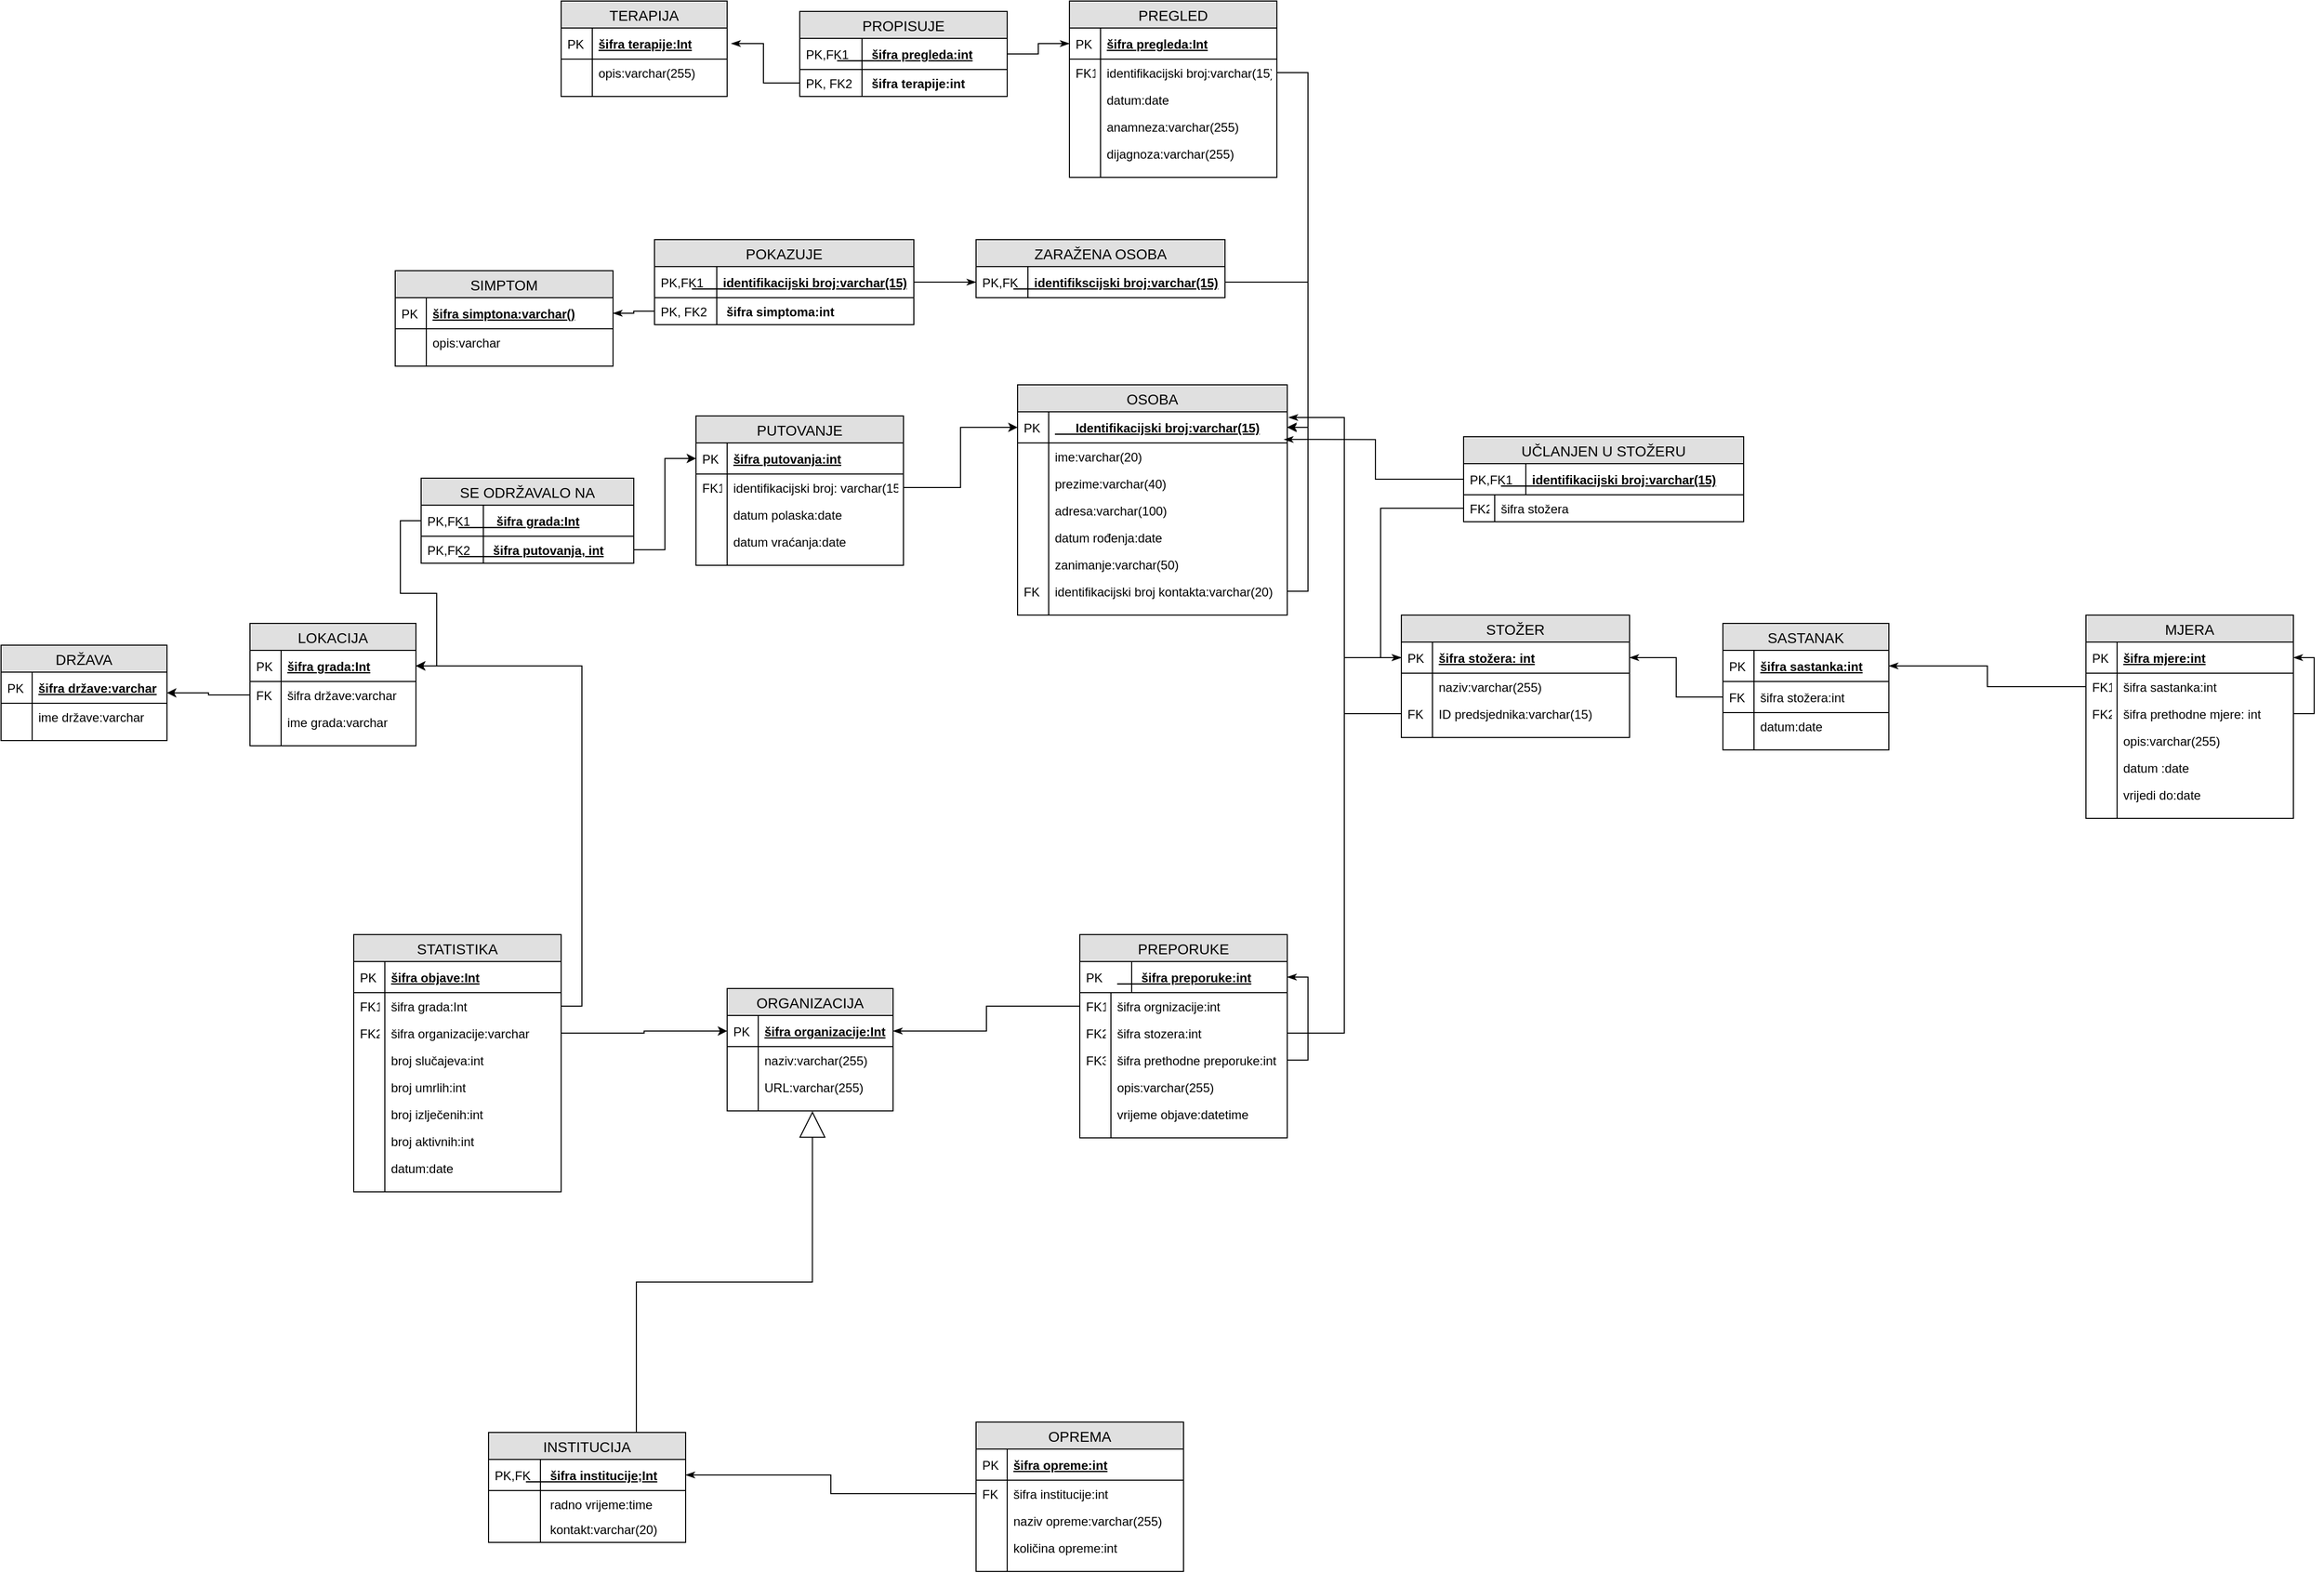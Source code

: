 <mxfile version="12.9.7" type="device"><diagram id="C5RBs43oDa-KdzZeNtuy" name="Page-1"><mxGraphModel dx="782" dy="388" grid="1" gridSize="10" guides="1" tooltips="1" connect="1" arrows="1" fold="1" page="1" pageScale="1" pageWidth="3300" pageHeight="2339" math="0" shadow="0"><root><mxCell id="WIyWlLk6GJQsqaUBKTNV-0"/><mxCell id="WIyWlLk6GJQsqaUBKTNV-1" parent="WIyWlLk6GJQsqaUBKTNV-0"/><mxCell id="PLq3IB2CFsEca3S8XnLZ-78" value="PREGLED" style="swimlane;fontStyle=0;childLayout=stackLayout;horizontal=1;startSize=26;fillColor=#e0e0e0;horizontalStack=0;resizeParent=1;resizeParentMax=0;resizeLast=0;collapsible=1;marginBottom=0;swimlaneFillColor=#ffffff;align=center;fontSize=14;" parent="WIyWlLk6GJQsqaUBKTNV-1" vertex="1"><mxGeometry x="1490" y="290" width="200" height="170" as="geometry"/></mxCell><mxCell id="PLq3IB2CFsEca3S8XnLZ-79" value="šifra pregleda:Int" style="shape=partialRectangle;top=0;left=0;right=0;bottom=1;align=left;verticalAlign=middle;fillColor=none;spacingLeft=34;spacingRight=4;overflow=hidden;rotatable=0;points=[[0,0.5],[1,0.5]];portConstraint=eastwest;dropTarget=0;fontStyle=5;fontSize=12;" parent="PLq3IB2CFsEca3S8XnLZ-78" vertex="1"><mxGeometry y="26" width="200" height="30" as="geometry"/></mxCell><mxCell id="PLq3IB2CFsEca3S8XnLZ-80" value="PK" style="shape=partialRectangle;top=0;left=0;bottom=0;fillColor=none;align=left;verticalAlign=middle;spacingLeft=4;spacingRight=4;overflow=hidden;rotatable=0;points=[];portConstraint=eastwest;part=1;fontSize=12;" parent="PLq3IB2CFsEca3S8XnLZ-79" vertex="1" connectable="0"><mxGeometry width="30" height="30" as="geometry"/></mxCell><mxCell id="PLq3IB2CFsEca3S8XnLZ-81" value="identifikacijski broj:varchar(15)" style="shape=partialRectangle;top=0;left=0;right=0;bottom=0;align=left;verticalAlign=top;fillColor=none;spacingLeft=34;spacingRight=4;overflow=hidden;rotatable=0;points=[[0,0.5],[1,0.5]];portConstraint=eastwest;dropTarget=0;fontSize=12;" parent="PLq3IB2CFsEca3S8XnLZ-78" vertex="1"><mxGeometry y="56" width="200" height="26" as="geometry"/></mxCell><mxCell id="PLq3IB2CFsEca3S8XnLZ-82" value="FK1" style="shape=partialRectangle;top=0;left=0;bottom=0;fillColor=none;align=left;verticalAlign=top;spacingLeft=4;spacingRight=4;overflow=hidden;rotatable=0;points=[];portConstraint=eastwest;part=1;fontSize=12;" parent="PLq3IB2CFsEca3S8XnLZ-81" vertex="1" connectable="0"><mxGeometry width="30" height="26" as="geometry"/></mxCell><mxCell id="OiLHgaRatek8c4UT8lqe-11" value="datum:date" style="shape=partialRectangle;top=0;left=0;right=0;bottom=0;align=left;verticalAlign=top;fillColor=none;spacingLeft=34;spacingRight=4;overflow=hidden;rotatable=0;points=[[0,0.5],[1,0.5]];portConstraint=eastwest;dropTarget=0;fontSize=12;" parent="PLq3IB2CFsEca3S8XnLZ-78" vertex="1"><mxGeometry y="82" width="200" height="26" as="geometry"/></mxCell><mxCell id="OiLHgaRatek8c4UT8lqe-12" value="" style="shape=partialRectangle;top=0;left=0;bottom=0;fillColor=none;align=left;verticalAlign=top;spacingLeft=4;spacingRight=4;overflow=hidden;rotatable=0;points=[];portConstraint=eastwest;part=1;fontSize=12;" parent="OiLHgaRatek8c4UT8lqe-11" vertex="1" connectable="0"><mxGeometry width="30" height="26" as="geometry"/></mxCell><mxCell id="PLq3IB2CFsEca3S8XnLZ-83" value="anamneza:varchar(255)" style="shape=partialRectangle;top=0;left=0;right=0;bottom=0;align=left;verticalAlign=top;fillColor=none;spacingLeft=34;spacingRight=4;overflow=hidden;rotatable=0;points=[[0,0.5],[1,0.5]];portConstraint=eastwest;dropTarget=0;fontSize=12;" parent="PLq3IB2CFsEca3S8XnLZ-78" vertex="1"><mxGeometry y="108" width="200" height="26" as="geometry"/></mxCell><mxCell id="PLq3IB2CFsEca3S8XnLZ-84" value="" style="shape=partialRectangle;top=0;left=0;bottom=0;fillColor=none;align=left;verticalAlign=top;spacingLeft=4;spacingRight=4;overflow=hidden;rotatable=0;points=[];portConstraint=eastwest;part=1;fontSize=12;" parent="PLq3IB2CFsEca3S8XnLZ-83" vertex="1" connectable="0"><mxGeometry width="30" height="26" as="geometry"/></mxCell><mxCell id="PLq3IB2CFsEca3S8XnLZ-85" value="dijagnoza:varchar(255)" style="shape=partialRectangle;top=0;left=0;right=0;bottom=0;align=left;verticalAlign=top;fillColor=none;spacingLeft=34;spacingRight=4;overflow=hidden;rotatable=0;points=[[0,0.5],[1,0.5]];portConstraint=eastwest;dropTarget=0;fontSize=12;" parent="PLq3IB2CFsEca3S8XnLZ-78" vertex="1"><mxGeometry y="134" width="200" height="26" as="geometry"/></mxCell><mxCell id="PLq3IB2CFsEca3S8XnLZ-86" value="" style="shape=partialRectangle;top=0;left=0;bottom=0;fillColor=none;align=left;verticalAlign=top;spacingLeft=4;spacingRight=4;overflow=hidden;rotatable=0;points=[];portConstraint=eastwest;part=1;fontSize=12;" parent="PLq3IB2CFsEca3S8XnLZ-85" vertex="1" connectable="0"><mxGeometry width="30" height="26" as="geometry"/></mxCell><mxCell id="PLq3IB2CFsEca3S8XnLZ-87" value="" style="shape=partialRectangle;top=0;left=0;right=0;bottom=0;align=left;verticalAlign=top;fillColor=none;spacingLeft=34;spacingRight=4;overflow=hidden;rotatable=0;points=[[0,0.5],[1,0.5]];portConstraint=eastwest;dropTarget=0;fontSize=12;" parent="PLq3IB2CFsEca3S8XnLZ-78" vertex="1"><mxGeometry y="160" width="200" height="10" as="geometry"/></mxCell><mxCell id="PLq3IB2CFsEca3S8XnLZ-88" value="" style="shape=partialRectangle;top=0;left=0;bottom=0;fillColor=none;align=left;verticalAlign=top;spacingLeft=4;spacingRight=4;overflow=hidden;rotatable=0;points=[];portConstraint=eastwest;part=1;fontSize=12;" parent="PLq3IB2CFsEca3S8XnLZ-87" vertex="1" connectable="0"><mxGeometry width="30" height="10" as="geometry"/></mxCell><mxCell id="PLq3IB2CFsEca3S8XnLZ-89" value="TERAPIJA" style="swimlane;fontStyle=0;childLayout=stackLayout;horizontal=1;startSize=26;fillColor=#e0e0e0;horizontalStack=0;resizeParent=1;resizeParentMax=0;resizeLast=0;collapsible=1;marginBottom=0;swimlaneFillColor=#ffffff;align=center;fontSize=14;" parent="WIyWlLk6GJQsqaUBKTNV-1" vertex="1"><mxGeometry x="1000" y="290" width="160" height="92" as="geometry"/></mxCell><mxCell id="PLq3IB2CFsEca3S8XnLZ-90" value="šifra terapije:Int" style="shape=partialRectangle;top=0;left=0;right=0;bottom=1;align=left;verticalAlign=middle;fillColor=none;spacingLeft=34;spacingRight=4;overflow=hidden;rotatable=0;points=[[0,0.5],[1,0.5]];portConstraint=eastwest;dropTarget=0;fontStyle=5;fontSize=12;" parent="PLq3IB2CFsEca3S8XnLZ-89" vertex="1"><mxGeometry y="26" width="160" height="30" as="geometry"/></mxCell><mxCell id="PLq3IB2CFsEca3S8XnLZ-91" value="PK" style="shape=partialRectangle;top=0;left=0;bottom=0;fillColor=none;align=left;verticalAlign=middle;spacingLeft=4;spacingRight=4;overflow=hidden;rotatable=0;points=[];portConstraint=eastwest;part=1;fontSize=12;" parent="PLq3IB2CFsEca3S8XnLZ-90" vertex="1" connectable="0"><mxGeometry width="30" height="30" as="geometry"/></mxCell><mxCell id="OiLHgaRatek8c4UT8lqe-16" value="opis:varchar(255)" style="shape=partialRectangle;top=0;left=0;right=0;bottom=0;align=left;verticalAlign=top;fillColor=none;spacingLeft=34;spacingRight=4;overflow=hidden;rotatable=0;points=[[0,0.5],[1,0.5]];portConstraint=eastwest;dropTarget=0;fontSize=12;" parent="PLq3IB2CFsEca3S8XnLZ-89" vertex="1"><mxGeometry y="56" width="160" height="26" as="geometry"/></mxCell><mxCell id="OiLHgaRatek8c4UT8lqe-17" value="" style="shape=partialRectangle;top=0;left=0;bottom=0;fillColor=none;align=left;verticalAlign=top;spacingLeft=4;spacingRight=4;overflow=hidden;rotatable=0;points=[];portConstraint=eastwest;part=1;fontSize=12;" parent="OiLHgaRatek8c4UT8lqe-16" vertex="1" connectable="0"><mxGeometry width="30" height="26" as="geometry"/></mxCell><mxCell id="PLq3IB2CFsEca3S8XnLZ-98" value="" style="shape=partialRectangle;top=0;left=0;right=0;bottom=0;align=left;verticalAlign=top;fillColor=none;spacingLeft=34;spacingRight=4;overflow=hidden;rotatable=0;points=[[0,0.5],[1,0.5]];portConstraint=eastwest;dropTarget=0;fontSize=12;" parent="PLq3IB2CFsEca3S8XnLZ-89" vertex="1"><mxGeometry y="82" width="160" height="10" as="geometry"/></mxCell><mxCell id="PLq3IB2CFsEca3S8XnLZ-99" value="" style="shape=partialRectangle;top=0;left=0;bottom=0;fillColor=none;align=left;verticalAlign=top;spacingLeft=4;spacingRight=4;overflow=hidden;rotatable=0;points=[];portConstraint=eastwest;part=1;fontSize=12;" parent="PLq3IB2CFsEca3S8XnLZ-98" vertex="1" connectable="0"><mxGeometry width="30" height="10" as="geometry"/></mxCell><mxCell id="OiLHgaRatek8c4UT8lqe-114" value="PROPISUJE" style="swimlane;fontStyle=0;childLayout=stackLayout;horizontal=1;startSize=26;fillColor=#e0e0e0;horizontalStack=0;resizeParent=1;resizeParentMax=0;resizeLast=0;collapsible=1;marginBottom=0;swimlaneFillColor=#ffffff;align=center;fontSize=14;" parent="WIyWlLk6GJQsqaUBKTNV-1" vertex="1"><mxGeometry x="1230" y="300" width="200" height="82" as="geometry"/></mxCell><mxCell id="OiLHgaRatek8c4UT8lqe-115" value="          šifra pregleda:int" style="shape=partialRectangle;top=0;left=0;right=0;bottom=1;align=left;verticalAlign=middle;fillColor=none;spacingLeft=34;spacingRight=4;overflow=hidden;rotatable=0;points=[[0,0.5],[1,0.5]];portConstraint=eastwest;dropTarget=0;fontStyle=5;fontSize=12;" parent="OiLHgaRatek8c4UT8lqe-114" vertex="1"><mxGeometry y="26" width="200" height="30" as="geometry"/></mxCell><mxCell id="OiLHgaRatek8c4UT8lqe-116" value="PK,FK1" style="shape=partialRectangle;top=0;left=0;bottom=0;fillColor=none;align=left;verticalAlign=middle;spacingLeft=4;spacingRight=4;overflow=hidden;rotatable=0;points=[];portConstraint=eastwest;part=1;fontSize=12;" parent="OiLHgaRatek8c4UT8lqe-115" vertex="1" connectable="0"><mxGeometry width="60" height="30" as="geometry"/></mxCell><mxCell id="OiLHgaRatek8c4UT8lqe-117" value="          šifra terapije:int" style="shape=partialRectangle;top=0;left=0;right=0;bottom=0;align=left;verticalAlign=top;fillColor=none;spacingLeft=34;spacingRight=4;overflow=hidden;rotatable=0;points=[[0,0.5],[1,0.5]];portConstraint=eastwest;dropTarget=0;fontSize=12;fontStyle=1" parent="OiLHgaRatek8c4UT8lqe-114" vertex="1"><mxGeometry y="56" width="200" height="26" as="geometry"/></mxCell><mxCell id="OiLHgaRatek8c4UT8lqe-118" value="PK, FK2" style="shape=partialRectangle;top=0;left=0;bottom=0;fillColor=none;align=left;verticalAlign=top;spacingLeft=4;spacingRight=4;overflow=hidden;rotatable=0;points=[];portConstraint=eastwest;part=1;fontSize=12;" parent="OiLHgaRatek8c4UT8lqe-117" vertex="1" connectable="0"><mxGeometry width="60" height="26" as="geometry"/></mxCell><mxCell id="STefcrKs05nDAQSmX8aF-38" value="ZARAŽENA OSOBA" style="swimlane;fontStyle=0;childLayout=stackLayout;horizontal=1;startSize=26;fillColor=#e0e0e0;horizontalStack=0;resizeParent=1;resizeParentMax=0;resizeLast=0;collapsible=1;marginBottom=0;swimlaneFillColor=#ffffff;align=center;fontSize=14;" parent="WIyWlLk6GJQsqaUBKTNV-1" vertex="1"><mxGeometry x="1400" y="520" width="240" height="56" as="geometry"/></mxCell><mxCell id="STefcrKs05nDAQSmX8aF-39" value="      identifikscijski broj:varchar(15)" style="shape=partialRectangle;top=0;left=0;right=0;bottom=1;align=left;verticalAlign=middle;fillColor=none;spacingLeft=34;spacingRight=4;overflow=hidden;rotatable=0;points=[[0,0.5],[1,0.5]];portConstraint=eastwest;dropTarget=0;fontStyle=5;fontSize=12;" parent="STefcrKs05nDAQSmX8aF-38" vertex="1"><mxGeometry y="26" width="240" height="30" as="geometry"/></mxCell><mxCell id="STefcrKs05nDAQSmX8aF-40" value="PK,FK" style="shape=partialRectangle;top=0;left=0;bottom=0;fillColor=none;align=left;verticalAlign=middle;spacingLeft=4;spacingRight=4;overflow=hidden;rotatable=0;points=[];portConstraint=eastwest;part=1;fontSize=12;" parent="STefcrKs05nDAQSmX8aF-39" vertex="1" connectable="0"><mxGeometry width="50" height="30" as="geometry"/></mxCell><mxCell id="PLq3IB2CFsEca3S8XnLZ-113" value="SIMPTOM" style="swimlane;fontStyle=0;childLayout=stackLayout;horizontal=1;startSize=26;fillColor=#e0e0e0;horizontalStack=0;resizeParent=1;resizeParentMax=0;resizeLast=0;collapsible=1;marginBottom=0;swimlaneFillColor=#ffffff;align=center;fontSize=14;" parent="WIyWlLk6GJQsqaUBKTNV-1" vertex="1"><mxGeometry x="840" y="550" width="210" height="92" as="geometry"/></mxCell><mxCell id="PLq3IB2CFsEca3S8XnLZ-114" value="šifra simptona:varchar()" style="shape=partialRectangle;top=0;left=0;right=0;bottom=1;align=left;verticalAlign=middle;fillColor=none;spacingLeft=34;spacingRight=4;overflow=hidden;rotatable=0;points=[[0,0.5],[1,0.5]];portConstraint=eastwest;dropTarget=0;fontStyle=5;fontSize=12;" parent="PLq3IB2CFsEca3S8XnLZ-113" vertex="1"><mxGeometry y="26" width="210" height="30" as="geometry"/></mxCell><mxCell id="PLq3IB2CFsEca3S8XnLZ-115" value="PK" style="shape=partialRectangle;top=0;left=0;bottom=0;fillColor=none;align=left;verticalAlign=middle;spacingLeft=4;spacingRight=4;overflow=hidden;rotatable=0;points=[];portConstraint=eastwest;part=1;fontSize=12;" parent="PLq3IB2CFsEca3S8XnLZ-114" vertex="1" connectable="0"><mxGeometry width="30" height="30" as="geometry"/></mxCell><mxCell id="OiLHgaRatek8c4UT8lqe-24" value="opis:varchar" style="shape=partialRectangle;top=0;left=0;right=0;bottom=0;align=left;verticalAlign=top;fillColor=none;spacingLeft=34;spacingRight=4;overflow=hidden;rotatable=0;points=[[0,0.5],[1,0.5]];portConstraint=eastwest;dropTarget=0;fontSize=12;" parent="PLq3IB2CFsEca3S8XnLZ-113" vertex="1"><mxGeometry y="56" width="210" height="26" as="geometry"/></mxCell><mxCell id="OiLHgaRatek8c4UT8lqe-25" value="" style="shape=partialRectangle;top=0;left=0;bottom=0;fillColor=none;align=left;verticalAlign=top;spacingLeft=4;spacingRight=4;overflow=hidden;rotatable=0;points=[];portConstraint=eastwest;part=1;fontSize=12;" parent="OiLHgaRatek8c4UT8lqe-24" vertex="1" connectable="0"><mxGeometry width="30" height="26" as="geometry"/></mxCell><mxCell id="PLq3IB2CFsEca3S8XnLZ-122" value="" style="shape=partialRectangle;top=0;left=0;right=0;bottom=0;align=left;verticalAlign=top;fillColor=none;spacingLeft=34;spacingRight=4;overflow=hidden;rotatable=0;points=[[0,0.5],[1,0.5]];portConstraint=eastwest;dropTarget=0;fontSize=12;" parent="PLq3IB2CFsEca3S8XnLZ-113" vertex="1"><mxGeometry y="82" width="210" height="10" as="geometry"/></mxCell><mxCell id="PLq3IB2CFsEca3S8XnLZ-123" value="" style="shape=partialRectangle;top=0;left=0;bottom=0;fillColor=none;align=left;verticalAlign=top;spacingLeft=4;spacingRight=4;overflow=hidden;rotatable=0;points=[];portConstraint=eastwest;part=1;fontSize=12;" parent="PLq3IB2CFsEca3S8XnLZ-122" vertex="1" connectable="0"><mxGeometry width="30" height="10" as="geometry"/></mxCell><mxCell id="OiLHgaRatek8c4UT8lqe-129" value="POKAZUJE" style="swimlane;fontStyle=0;childLayout=stackLayout;horizontal=1;startSize=26;fillColor=#e0e0e0;horizontalStack=0;resizeParent=1;resizeParentMax=0;resizeLast=0;collapsible=1;marginBottom=0;swimlaneFillColor=#ffffff;align=center;fontSize=14;" parent="WIyWlLk6GJQsqaUBKTNV-1" vertex="1"><mxGeometry x="1090" y="520" width="250" height="82" as="geometry"/></mxCell><mxCell id="OiLHgaRatek8c4UT8lqe-130" value="         identifikacijski broj:varchar(15)" style="shape=partialRectangle;top=0;left=0;right=0;bottom=1;align=left;verticalAlign=middle;fillColor=none;spacingLeft=34;spacingRight=4;overflow=hidden;rotatable=0;points=[[0,0.5],[1,0.5]];portConstraint=eastwest;dropTarget=0;fontStyle=5;fontSize=12;" parent="OiLHgaRatek8c4UT8lqe-129" vertex="1"><mxGeometry y="26" width="250" height="30" as="geometry"/></mxCell><mxCell id="OiLHgaRatek8c4UT8lqe-131" value="PK,FK1" style="shape=partialRectangle;top=0;left=0;bottom=0;fillColor=none;align=left;verticalAlign=middle;spacingLeft=4;spacingRight=4;overflow=hidden;rotatable=0;points=[];portConstraint=eastwest;part=1;fontSize=12;" parent="OiLHgaRatek8c4UT8lqe-130" vertex="1" connectable="0"><mxGeometry width="60" height="30" as="geometry"/></mxCell><mxCell id="OiLHgaRatek8c4UT8lqe-132" value="          šifra simptoma:int" style="shape=partialRectangle;top=0;left=0;right=0;bottom=0;align=left;verticalAlign=top;fillColor=none;spacingLeft=34;spacingRight=4;overflow=hidden;rotatable=0;points=[[0,0.5],[1,0.5]];portConstraint=eastwest;dropTarget=0;fontSize=12;fontStyle=1" parent="OiLHgaRatek8c4UT8lqe-129" vertex="1"><mxGeometry y="56" width="250" height="26" as="geometry"/></mxCell><mxCell id="OiLHgaRatek8c4UT8lqe-133" value="PK, FK2" style="shape=partialRectangle;top=0;left=0;bottom=0;fillColor=none;align=left;verticalAlign=top;spacingLeft=4;spacingRight=4;overflow=hidden;rotatable=0;points=[];portConstraint=eastwest;part=1;fontSize=12;" parent="OiLHgaRatek8c4UT8lqe-132" vertex="1" connectable="0"><mxGeometry width="60" height="26" as="geometry"/></mxCell><mxCell id="PLq3IB2CFsEca3S8XnLZ-168" value="ORGANIZACIJA" style="swimlane;fontStyle=0;childLayout=stackLayout;horizontal=1;startSize=26;fillColor=#e0e0e0;horizontalStack=0;resizeParent=1;resizeParentMax=0;resizeLast=0;collapsible=1;marginBottom=0;swimlaneFillColor=#ffffff;align=center;fontSize=14;" parent="WIyWlLk6GJQsqaUBKTNV-1" vertex="1"><mxGeometry x="1160" y="1242" width="160" height="118" as="geometry"/></mxCell><mxCell id="PLq3IB2CFsEca3S8XnLZ-169" value="šifra organizacije:Int" style="shape=partialRectangle;top=0;left=0;right=0;bottom=1;align=left;verticalAlign=middle;fillColor=none;spacingLeft=34;spacingRight=4;overflow=hidden;rotatable=0;points=[[0,0.5],[1,0.5]];portConstraint=eastwest;dropTarget=0;fontStyle=5;fontSize=12;" parent="PLq3IB2CFsEca3S8XnLZ-168" vertex="1"><mxGeometry y="26" width="160" height="30" as="geometry"/></mxCell><mxCell id="PLq3IB2CFsEca3S8XnLZ-170" value="PK" style="shape=partialRectangle;top=0;left=0;bottom=0;fillColor=none;align=left;verticalAlign=middle;spacingLeft=4;spacingRight=4;overflow=hidden;rotatable=0;points=[];portConstraint=eastwest;part=1;fontSize=12;" parent="PLq3IB2CFsEca3S8XnLZ-169" vertex="1" connectable="0"><mxGeometry width="30" height="30" as="geometry"/></mxCell><mxCell id="OiLHgaRatek8c4UT8lqe-70" value="naziv:varchar(255)" style="shape=partialRectangle;top=0;left=0;right=0;bottom=0;align=left;verticalAlign=top;fillColor=none;spacingLeft=34;spacingRight=4;overflow=hidden;rotatable=0;points=[[0,0.5],[1,0.5]];portConstraint=eastwest;dropTarget=0;fontSize=12;" parent="PLq3IB2CFsEca3S8XnLZ-168" vertex="1"><mxGeometry y="56" width="160" height="26" as="geometry"/></mxCell><mxCell id="OiLHgaRatek8c4UT8lqe-71" value="" style="shape=partialRectangle;top=0;left=0;bottom=0;fillColor=none;align=left;verticalAlign=top;spacingLeft=4;spacingRight=4;overflow=hidden;rotatable=0;points=[];portConstraint=eastwest;part=1;fontSize=12;" parent="OiLHgaRatek8c4UT8lqe-70" vertex="1" connectable="0"><mxGeometry width="30" height="26" as="geometry"/></mxCell><mxCell id="PLq3IB2CFsEca3S8XnLZ-173" value="URL:varchar(255)" style="shape=partialRectangle;top=0;left=0;right=0;bottom=0;align=left;verticalAlign=top;fillColor=none;spacingLeft=34;spacingRight=4;overflow=hidden;rotatable=0;points=[[0,0.5],[1,0.5]];portConstraint=eastwest;dropTarget=0;fontSize=12;" parent="PLq3IB2CFsEca3S8XnLZ-168" vertex="1"><mxGeometry y="82" width="160" height="26" as="geometry"/></mxCell><mxCell id="PLq3IB2CFsEca3S8XnLZ-174" value="" style="shape=partialRectangle;top=0;left=0;bottom=0;fillColor=none;align=left;verticalAlign=top;spacingLeft=4;spacingRight=4;overflow=hidden;rotatable=0;points=[];portConstraint=eastwest;part=1;fontSize=12;" parent="PLq3IB2CFsEca3S8XnLZ-173" vertex="1" connectable="0"><mxGeometry width="30" height="26" as="geometry"/></mxCell><mxCell id="PLq3IB2CFsEca3S8XnLZ-177" value="" style="shape=partialRectangle;top=0;left=0;right=0;bottom=0;align=left;verticalAlign=top;fillColor=none;spacingLeft=34;spacingRight=4;overflow=hidden;rotatable=0;points=[[0,0.5],[1,0.5]];portConstraint=eastwest;dropTarget=0;fontSize=12;" parent="PLq3IB2CFsEca3S8XnLZ-168" vertex="1"><mxGeometry y="108" width="160" height="10" as="geometry"/></mxCell><mxCell id="PLq3IB2CFsEca3S8XnLZ-178" value="" style="shape=partialRectangle;top=0;left=0;bottom=0;fillColor=none;align=left;verticalAlign=top;spacingLeft=4;spacingRight=4;overflow=hidden;rotatable=0;points=[];portConstraint=eastwest;part=1;fontSize=12;" parent="PLq3IB2CFsEca3S8XnLZ-177" vertex="1" connectable="0"><mxGeometry width="30" height="10" as="geometry"/></mxCell><mxCell id="OiLHgaRatek8c4UT8lqe-64" style="edgeStyle=orthogonalEdgeStyle;rounded=0;orthogonalLoop=1;jettySize=auto;html=1;exitX=0.75;exitY=0;exitDx=0;exitDy=0;endArrow=block;endFill=0;entryX=0.514;entryY=1.029;entryDx=0;entryDy=0;entryPerimeter=0;strokeWidth=1;targetPerimeterSpacing=4;endSize=23;" parent="WIyWlLk6GJQsqaUBKTNV-1" source="PLq3IB2CFsEca3S8XnLZ-179" target="PLq3IB2CFsEca3S8XnLZ-177" edge="1"><mxGeometry relative="1" as="geometry"><mxPoint x="1280" y="1370" as="targetPoint"/></mxGeometry></mxCell><mxCell id="OiLHgaRatek8c4UT8lqe-89" value="UČLANJEN U STOŽERU" style="swimlane;fontStyle=0;childLayout=stackLayout;horizontal=1;startSize=26;fillColor=#e0e0e0;horizontalStack=0;resizeParent=1;resizeParentMax=0;resizeLast=0;collapsible=1;marginBottom=0;swimlaneFillColor=#ffffff;align=center;fontSize=14;" parent="WIyWlLk6GJQsqaUBKTNV-1" vertex="1"><mxGeometry x="1870" y="710" width="270" height="82" as="geometry"/></mxCell><mxCell id="OiLHgaRatek8c4UT8lqe-90" value="         identifikacijski broj:varchar(15)" style="shape=partialRectangle;top=0;left=0;right=0;bottom=1;align=left;verticalAlign=middle;fillColor=none;spacingLeft=34;spacingRight=4;overflow=hidden;rotatable=0;points=[[0,0.5],[1,0.5]];portConstraint=eastwest;dropTarget=0;fontStyle=5;fontSize=12;" parent="OiLHgaRatek8c4UT8lqe-89" vertex="1"><mxGeometry y="26" width="270" height="30" as="geometry"/></mxCell><mxCell id="OiLHgaRatek8c4UT8lqe-91" value="PK,FK1" style="shape=partialRectangle;top=0;left=0;bottom=0;fillColor=none;align=left;verticalAlign=middle;spacingLeft=4;spacingRight=4;overflow=hidden;rotatable=0;points=[];portConstraint=eastwest;part=1;fontSize=12;" parent="OiLHgaRatek8c4UT8lqe-90" vertex="1" connectable="0"><mxGeometry width="60" height="30" as="geometry"/></mxCell><mxCell id="OiLHgaRatek8c4UT8lqe-92" value="šifra stožera" style="shape=partialRectangle;top=0;left=0;right=0;bottom=0;align=left;verticalAlign=top;fillColor=none;spacingLeft=34;spacingRight=4;overflow=hidden;rotatable=0;points=[[0,0.5],[1,0.5]];portConstraint=eastwest;dropTarget=0;fontSize=12;" parent="OiLHgaRatek8c4UT8lqe-89" vertex="1"><mxGeometry y="56" width="270" height="26" as="geometry"/></mxCell><mxCell id="OiLHgaRatek8c4UT8lqe-93" value="FK2" style="shape=partialRectangle;top=0;left=0;bottom=0;fillColor=none;align=left;verticalAlign=top;spacingLeft=4;spacingRight=4;overflow=hidden;rotatable=0;points=[];portConstraint=eastwest;part=1;fontSize=12;" parent="OiLHgaRatek8c4UT8lqe-92" vertex="1" connectable="0"><mxGeometry width="30" height="26" as="geometry"/></mxCell><mxCell id="PLq3IB2CFsEca3S8XnLZ-190" value="STOŽER" style="swimlane;fontStyle=0;childLayout=stackLayout;horizontal=1;startSize=26;fillColor=#e0e0e0;horizontalStack=0;resizeParent=1;resizeParentMax=0;resizeLast=0;collapsible=1;marginBottom=0;swimlaneFillColor=#ffffff;align=center;fontSize=14;" parent="WIyWlLk6GJQsqaUBKTNV-1" vertex="1"><mxGeometry x="1810" y="882" width="220" height="118" as="geometry"/></mxCell><mxCell id="PLq3IB2CFsEca3S8XnLZ-191" value="šifra stožera: int" style="shape=partialRectangle;top=0;left=0;right=0;bottom=1;align=left;verticalAlign=middle;fillColor=none;spacingLeft=34;spacingRight=4;overflow=hidden;rotatable=0;points=[[0,0.5],[1,0.5]];portConstraint=eastwest;dropTarget=0;fontStyle=5;fontSize=12;" parent="PLq3IB2CFsEca3S8XnLZ-190" vertex="1"><mxGeometry y="26" width="220" height="30" as="geometry"/></mxCell><mxCell id="PLq3IB2CFsEca3S8XnLZ-192" value="PK" style="shape=partialRectangle;top=0;left=0;bottom=0;fillColor=none;align=left;verticalAlign=middle;spacingLeft=4;spacingRight=4;overflow=hidden;rotatable=0;points=[];portConstraint=eastwest;part=1;fontSize=12;" parent="PLq3IB2CFsEca3S8XnLZ-191" vertex="1" connectable="0"><mxGeometry width="30" height="30" as="geometry"/></mxCell><mxCell id="OiLHgaRatek8c4UT8lqe-85" value="naziv:varchar(255)" style="shape=partialRectangle;top=0;left=0;right=0;bottom=0;align=left;verticalAlign=top;fillColor=none;spacingLeft=34;spacingRight=4;overflow=hidden;rotatable=0;points=[[0,0.5],[1,0.5]];portConstraint=eastwest;dropTarget=0;fontSize=12;" parent="PLq3IB2CFsEca3S8XnLZ-190" vertex="1"><mxGeometry y="56" width="220" height="26" as="geometry"/></mxCell><mxCell id="OiLHgaRatek8c4UT8lqe-86" value="" style="shape=partialRectangle;top=0;left=0;bottom=0;fillColor=none;align=left;verticalAlign=top;spacingLeft=4;spacingRight=4;overflow=hidden;rotatable=0;points=[];portConstraint=eastwest;part=1;fontSize=12;" parent="OiLHgaRatek8c4UT8lqe-85" vertex="1" connectable="0"><mxGeometry width="30" height="26" as="geometry"/></mxCell><mxCell id="PLq3IB2CFsEca3S8XnLZ-195" value="ID predsjednika:varchar(15)" style="shape=partialRectangle;top=0;left=0;right=0;bottom=0;align=left;verticalAlign=top;fillColor=none;spacingLeft=34;spacingRight=4;overflow=hidden;rotatable=0;points=[[0,0.5],[1,0.5]];portConstraint=eastwest;dropTarget=0;fontSize=12;" parent="PLq3IB2CFsEca3S8XnLZ-190" vertex="1"><mxGeometry y="82" width="220" height="26" as="geometry"/></mxCell><mxCell id="PLq3IB2CFsEca3S8XnLZ-196" value="FK" style="shape=partialRectangle;top=0;left=0;bottom=0;fillColor=none;align=left;verticalAlign=top;spacingLeft=4;spacingRight=4;overflow=hidden;rotatable=0;points=[];portConstraint=eastwest;part=1;fontSize=12;" parent="PLq3IB2CFsEca3S8XnLZ-195" vertex="1" connectable="0"><mxGeometry width="30" height="26" as="geometry"/></mxCell><mxCell id="PLq3IB2CFsEca3S8XnLZ-199" value="" style="shape=partialRectangle;top=0;left=0;right=0;bottom=0;align=left;verticalAlign=top;fillColor=none;spacingLeft=34;spacingRight=4;overflow=hidden;rotatable=0;points=[[0,0.5],[1,0.5]];portConstraint=eastwest;dropTarget=0;fontSize=12;" parent="PLq3IB2CFsEca3S8XnLZ-190" vertex="1"><mxGeometry y="108" width="220" height="10" as="geometry"/></mxCell><mxCell id="PLq3IB2CFsEca3S8XnLZ-200" value="" style="shape=partialRectangle;top=0;left=0;bottom=0;fillColor=none;align=left;verticalAlign=top;spacingLeft=4;spacingRight=4;overflow=hidden;rotatable=0;points=[];portConstraint=eastwest;part=1;fontSize=12;" parent="PLq3IB2CFsEca3S8XnLZ-199" vertex="1" connectable="0"><mxGeometry width="30" height="10" as="geometry"/></mxCell><mxCell id="PLq3IB2CFsEca3S8XnLZ-256" value="SASTANAK" style="swimlane;fontStyle=0;childLayout=stackLayout;horizontal=1;startSize=26;fillColor=#e0e0e0;horizontalStack=0;resizeParent=1;resizeParentMax=0;resizeLast=0;collapsible=1;marginBottom=0;swimlaneFillColor=#ffffff;align=center;fontSize=14;" parent="WIyWlLk6GJQsqaUBKTNV-1" vertex="1"><mxGeometry x="2120" y="890" width="160" height="122" as="geometry"/></mxCell><mxCell id="PLq3IB2CFsEca3S8XnLZ-257" value="šifra sastanka:int" style="shape=partialRectangle;top=0;left=0;right=0;bottom=1;align=left;verticalAlign=middle;fillColor=none;spacingLeft=34;spacingRight=4;overflow=hidden;rotatable=0;points=[[0,0.5],[1,0.5]];portConstraint=eastwest;dropTarget=0;fontStyle=5;fontSize=12;" parent="PLq3IB2CFsEca3S8XnLZ-256" vertex="1"><mxGeometry y="26" width="160" height="30" as="geometry"/></mxCell><mxCell id="PLq3IB2CFsEca3S8XnLZ-258" value="PK" style="shape=partialRectangle;top=0;left=0;bottom=0;fillColor=none;align=left;verticalAlign=middle;spacingLeft=4;spacingRight=4;overflow=hidden;rotatable=0;points=[];portConstraint=eastwest;part=1;fontSize=12;" parent="PLq3IB2CFsEca3S8XnLZ-257" vertex="1" connectable="0"><mxGeometry width="30" height="30" as="geometry"/></mxCell><mxCell id="OiLHgaRatek8c4UT8lqe-102" value="šifra stožera:int" style="shape=partialRectangle;top=0;left=0;right=0;bottom=1;align=left;verticalAlign=middle;fillColor=none;spacingLeft=34;spacingRight=4;overflow=hidden;rotatable=0;points=[[0,0.5],[1,0.5]];portConstraint=eastwest;dropTarget=0;fontStyle=0;fontSize=12;" parent="PLq3IB2CFsEca3S8XnLZ-256" vertex="1"><mxGeometry y="56" width="160" height="30" as="geometry"/></mxCell><mxCell id="OiLHgaRatek8c4UT8lqe-103" value="FK" style="shape=partialRectangle;top=0;left=0;bottom=0;fillColor=none;align=left;verticalAlign=middle;spacingLeft=4;spacingRight=4;overflow=hidden;rotatable=0;points=[];portConstraint=eastwest;part=1;fontSize=12;" parent="OiLHgaRatek8c4UT8lqe-102" vertex="1" connectable="0"><mxGeometry width="30" height="30" as="geometry"/></mxCell><mxCell id="PLq3IB2CFsEca3S8XnLZ-259" value="datum:date " style="shape=partialRectangle;top=0;left=0;right=0;bottom=0;align=left;verticalAlign=top;fillColor=none;spacingLeft=34;spacingRight=4;overflow=hidden;rotatable=0;points=[[0,0.5],[1,0.5]];portConstraint=eastwest;dropTarget=0;fontSize=12;" parent="PLq3IB2CFsEca3S8XnLZ-256" vertex="1"><mxGeometry y="86" width="160" height="26" as="geometry"/></mxCell><mxCell id="PLq3IB2CFsEca3S8XnLZ-260" value="" style="shape=partialRectangle;top=0;left=0;bottom=0;fillColor=none;align=left;verticalAlign=top;spacingLeft=4;spacingRight=4;overflow=hidden;rotatable=0;points=[];portConstraint=eastwest;part=1;fontSize=12;" parent="PLq3IB2CFsEca3S8XnLZ-259" vertex="1" connectable="0"><mxGeometry width="30" height="26" as="geometry"/></mxCell><mxCell id="PLq3IB2CFsEca3S8XnLZ-265" value="" style="shape=partialRectangle;top=0;left=0;right=0;bottom=0;align=left;verticalAlign=top;fillColor=none;spacingLeft=34;spacingRight=4;overflow=hidden;rotatable=0;points=[[0,0.5],[1,0.5]];portConstraint=eastwest;dropTarget=0;fontSize=12;" parent="PLq3IB2CFsEca3S8XnLZ-256" vertex="1"><mxGeometry y="112" width="160" height="10" as="geometry"/></mxCell><mxCell id="PLq3IB2CFsEca3S8XnLZ-266" value="" style="shape=partialRectangle;top=0;left=0;bottom=0;fillColor=none;align=left;verticalAlign=top;spacingLeft=4;spacingRight=4;overflow=hidden;rotatable=0;points=[];portConstraint=eastwest;part=1;fontSize=12;" parent="PLq3IB2CFsEca3S8XnLZ-265" vertex="1" connectable="0"><mxGeometry width="30" height="10" as="geometry"/></mxCell><mxCell id="PLq3IB2CFsEca3S8XnLZ-212" value="MJERA" style="swimlane;fontStyle=0;childLayout=stackLayout;horizontal=1;startSize=26;fillColor=#e0e0e0;horizontalStack=0;resizeParent=1;resizeParentMax=0;resizeLast=0;collapsible=1;marginBottom=0;swimlaneFillColor=#ffffff;align=center;fontSize=14;" parent="WIyWlLk6GJQsqaUBKTNV-1" vertex="1"><mxGeometry x="2470" y="882" width="200" height="196" as="geometry"/></mxCell><mxCell id="PLq3IB2CFsEca3S8XnLZ-213" value="šifra mjere:int" style="shape=partialRectangle;top=0;left=0;right=0;bottom=1;align=left;verticalAlign=middle;fillColor=none;spacingLeft=34;spacingRight=4;overflow=hidden;rotatable=0;points=[[0,0.5],[1,0.5]];portConstraint=eastwest;dropTarget=0;fontStyle=5;fontSize=12;" parent="PLq3IB2CFsEca3S8XnLZ-212" vertex="1"><mxGeometry y="26" width="200" height="30" as="geometry"/></mxCell><mxCell id="PLq3IB2CFsEca3S8XnLZ-214" value="PK" style="shape=partialRectangle;top=0;left=0;bottom=0;fillColor=none;align=left;verticalAlign=middle;spacingLeft=4;spacingRight=4;overflow=hidden;rotatable=0;points=[];portConstraint=eastwest;part=1;fontSize=12;" parent="PLq3IB2CFsEca3S8XnLZ-213" vertex="1" connectable="0"><mxGeometry width="30" height="30" as="geometry"/></mxCell><mxCell id="PLq3IB2CFsEca3S8XnLZ-215" value="šifra sastanka:int" style="shape=partialRectangle;top=0;left=0;right=0;bottom=0;align=left;verticalAlign=top;fillColor=none;spacingLeft=34;spacingRight=4;overflow=hidden;rotatable=0;points=[[0,0.5],[1,0.5]];portConstraint=eastwest;dropTarget=0;fontSize=12;" parent="PLq3IB2CFsEca3S8XnLZ-212" vertex="1"><mxGeometry y="56" width="200" height="26" as="geometry"/></mxCell><mxCell id="PLq3IB2CFsEca3S8XnLZ-216" value="FK1" style="shape=partialRectangle;top=0;left=0;bottom=0;fillColor=none;align=left;verticalAlign=top;spacingLeft=4;spacingRight=4;overflow=hidden;rotatable=0;points=[];portConstraint=eastwest;part=1;fontSize=12;" parent="PLq3IB2CFsEca3S8XnLZ-215" vertex="1" connectable="0"><mxGeometry width="30" height="26" as="geometry"/></mxCell><mxCell id="OiLHgaRatek8c4UT8lqe-110" style="edgeStyle=orthogonalEdgeStyle;rounded=0;orthogonalLoop=1;jettySize=auto;html=1;exitX=1;exitY=0.5;exitDx=0;exitDy=0;entryX=1;entryY=0.5;entryDx=0;entryDy=0;endArrow=classicThin;endFill=1;endSize=6;targetPerimeterSpacing=4;strokeWidth=1;" parent="PLq3IB2CFsEca3S8XnLZ-212" source="OiLHgaRatek8c4UT8lqe-108" target="PLq3IB2CFsEca3S8XnLZ-213" edge="1"><mxGeometry relative="1" as="geometry"/></mxCell><mxCell id="OiLHgaRatek8c4UT8lqe-108" value="šifra prethodne mjere: int" style="shape=partialRectangle;top=0;left=0;right=0;bottom=0;align=left;verticalAlign=top;fillColor=none;spacingLeft=34;spacingRight=4;overflow=hidden;rotatable=0;points=[[0,0.5],[1,0.5]];portConstraint=eastwest;dropTarget=0;fontSize=12;" parent="PLq3IB2CFsEca3S8XnLZ-212" vertex="1"><mxGeometry y="82" width="200" height="26" as="geometry"/></mxCell><mxCell id="OiLHgaRatek8c4UT8lqe-109" value="FK2" style="shape=partialRectangle;top=0;left=0;bottom=0;fillColor=none;align=left;verticalAlign=top;spacingLeft=4;spacingRight=4;overflow=hidden;rotatable=0;points=[];portConstraint=eastwest;part=1;fontSize=12;" parent="OiLHgaRatek8c4UT8lqe-108" vertex="1" connectable="0"><mxGeometry width="30" height="26" as="geometry"/></mxCell><mxCell id="OiLHgaRatek8c4UT8lqe-105" value="opis:varchar(255)" style="shape=partialRectangle;top=0;left=0;right=0;bottom=0;align=left;verticalAlign=top;fillColor=none;spacingLeft=34;spacingRight=4;overflow=hidden;rotatable=0;points=[[0,0.5],[1,0.5]];portConstraint=eastwest;dropTarget=0;fontSize=12;" parent="PLq3IB2CFsEca3S8XnLZ-212" vertex="1"><mxGeometry y="108" width="200" height="26" as="geometry"/></mxCell><mxCell id="OiLHgaRatek8c4UT8lqe-106" value="" style="shape=partialRectangle;top=0;left=0;bottom=0;fillColor=none;align=left;verticalAlign=top;spacingLeft=4;spacingRight=4;overflow=hidden;rotatable=0;points=[];portConstraint=eastwest;part=1;fontSize=12;" parent="OiLHgaRatek8c4UT8lqe-105" vertex="1" connectable="0"><mxGeometry width="30" height="26" as="geometry"/></mxCell><mxCell id="PLq3IB2CFsEca3S8XnLZ-217" value="datum :date" style="shape=partialRectangle;top=0;left=0;right=0;bottom=0;align=left;verticalAlign=top;fillColor=none;spacingLeft=34;spacingRight=4;overflow=hidden;rotatable=0;points=[[0,0.5],[1,0.5]];portConstraint=eastwest;dropTarget=0;fontSize=12;" parent="PLq3IB2CFsEca3S8XnLZ-212" vertex="1"><mxGeometry y="134" width="200" height="26" as="geometry"/></mxCell><mxCell id="PLq3IB2CFsEca3S8XnLZ-218" value="" style="shape=partialRectangle;top=0;left=0;bottom=0;fillColor=none;align=left;verticalAlign=top;spacingLeft=4;spacingRight=4;overflow=hidden;rotatable=0;points=[];portConstraint=eastwest;part=1;fontSize=12;" parent="PLq3IB2CFsEca3S8XnLZ-217" vertex="1" connectable="0"><mxGeometry width="30" height="26" as="geometry"/></mxCell><mxCell id="PLq3IB2CFsEca3S8XnLZ-219" value="vrijedi do:date" style="shape=partialRectangle;top=0;left=0;right=0;bottom=0;align=left;verticalAlign=top;fillColor=none;spacingLeft=34;spacingRight=4;overflow=hidden;rotatable=0;points=[[0,0.5],[1,0.5]];portConstraint=eastwest;dropTarget=0;fontSize=12;" parent="PLq3IB2CFsEca3S8XnLZ-212" vertex="1"><mxGeometry y="160" width="200" height="26" as="geometry"/></mxCell><mxCell id="PLq3IB2CFsEca3S8XnLZ-220" value="" style="shape=partialRectangle;top=0;left=0;bottom=0;fillColor=none;align=left;verticalAlign=top;spacingLeft=4;spacingRight=4;overflow=hidden;rotatable=0;points=[];portConstraint=eastwest;part=1;fontSize=12;" parent="PLq3IB2CFsEca3S8XnLZ-219" vertex="1" connectable="0"><mxGeometry width="30" height="26" as="geometry"/></mxCell><mxCell id="PLq3IB2CFsEca3S8XnLZ-221" value="" style="shape=partialRectangle;top=0;left=0;right=0;bottom=0;align=left;verticalAlign=top;fillColor=none;spacingLeft=34;spacingRight=4;overflow=hidden;rotatable=0;points=[[0,0.5],[1,0.5]];portConstraint=eastwest;dropTarget=0;fontSize=12;" parent="PLq3IB2CFsEca3S8XnLZ-212" vertex="1"><mxGeometry y="186" width="200" height="10" as="geometry"/></mxCell><mxCell id="PLq3IB2CFsEca3S8XnLZ-222" value="" style="shape=partialRectangle;top=0;left=0;bottom=0;fillColor=none;align=left;verticalAlign=top;spacingLeft=4;spacingRight=4;overflow=hidden;rotatable=0;points=[];portConstraint=eastwest;part=1;fontSize=12;" parent="PLq3IB2CFsEca3S8XnLZ-221" vertex="1" connectable="0"><mxGeometry width="30" height="10" as="geometry"/></mxCell><mxCell id="PLq3IB2CFsEca3S8XnLZ-56" value="OSOBA" style="swimlane;fontStyle=0;childLayout=stackLayout;horizontal=1;startSize=26;fillColor=#e0e0e0;horizontalStack=0;resizeParent=1;resizeParentMax=0;resizeLast=0;collapsible=1;marginBottom=0;swimlaneFillColor=#ffffff;align=center;fontSize=14;" parent="WIyWlLk6GJQsqaUBKTNV-1" vertex="1"><mxGeometry x="1440" y="660" width="260" height="222" as="geometry"/></mxCell><mxCell id="PLq3IB2CFsEca3S8XnLZ-57" value="      Identifikacijski broj:varchar(15)" style="shape=partialRectangle;top=0;left=0;right=0;bottom=1;align=left;verticalAlign=middle;fillColor=none;spacingLeft=34;spacingRight=4;overflow=hidden;rotatable=0;points=[[0,0.5],[1,0.5]];portConstraint=eastwest;dropTarget=0;fontStyle=5;fontSize=12;" parent="PLq3IB2CFsEca3S8XnLZ-56" vertex="1"><mxGeometry y="26" width="260" height="30" as="geometry"/></mxCell><mxCell id="PLq3IB2CFsEca3S8XnLZ-58" value="PK" style="shape=partialRectangle;top=0;left=0;bottom=0;fillColor=none;align=left;verticalAlign=middle;spacingLeft=4;spacingRight=4;overflow=hidden;rotatable=0;points=[];portConstraint=eastwest;part=1;fontSize=12;" parent="PLq3IB2CFsEca3S8XnLZ-57" vertex="1" connectable="0"><mxGeometry width="30" height="30" as="geometry"/></mxCell><mxCell id="OiLHgaRatek8c4UT8lqe-111" value="ime:varchar(20)" style="shape=partialRectangle;top=0;left=0;right=0;bottom=0;align=left;verticalAlign=top;fillColor=none;spacingLeft=34;spacingRight=4;overflow=hidden;rotatable=0;points=[[0,0.5],[1,0.5]];portConstraint=eastwest;dropTarget=0;fontSize=12;" parent="PLq3IB2CFsEca3S8XnLZ-56" vertex="1"><mxGeometry y="56" width="260" height="26" as="geometry"/></mxCell><mxCell id="OiLHgaRatek8c4UT8lqe-112" value="" style="shape=partialRectangle;top=0;left=0;bottom=0;fillColor=none;align=left;verticalAlign=top;spacingLeft=4;spacingRight=4;overflow=hidden;rotatable=0;points=[];portConstraint=eastwest;part=1;fontSize=12;" parent="OiLHgaRatek8c4UT8lqe-111" vertex="1" connectable="0"><mxGeometry width="30" height="26" as="geometry"/></mxCell><mxCell id="PLq3IB2CFsEca3S8XnLZ-61" value="prezime:varchar(40)" style="shape=partialRectangle;top=0;left=0;right=0;bottom=0;align=left;verticalAlign=top;fillColor=none;spacingLeft=34;spacingRight=4;overflow=hidden;rotatable=0;points=[[0,0.5],[1,0.5]];portConstraint=eastwest;dropTarget=0;fontSize=12;" parent="PLq3IB2CFsEca3S8XnLZ-56" vertex="1"><mxGeometry y="82" width="260" height="26" as="geometry"/></mxCell><mxCell id="PLq3IB2CFsEca3S8XnLZ-62" value="" style="shape=partialRectangle;top=0;left=0;bottom=0;fillColor=none;align=left;verticalAlign=top;spacingLeft=4;spacingRight=4;overflow=hidden;rotatable=0;points=[];portConstraint=eastwest;part=1;fontSize=12;" parent="PLq3IB2CFsEca3S8XnLZ-61" vertex="1" connectable="0"><mxGeometry width="30" height="26" as="geometry"/></mxCell><mxCell id="PLq3IB2CFsEca3S8XnLZ-63" value="adresa:varchar(100)" style="shape=partialRectangle;top=0;left=0;right=0;bottom=0;align=left;verticalAlign=top;fillColor=none;spacingLeft=34;spacingRight=4;overflow=hidden;rotatable=0;points=[[0,0.5],[1,0.5]];portConstraint=eastwest;dropTarget=0;fontSize=12;" parent="PLq3IB2CFsEca3S8XnLZ-56" vertex="1"><mxGeometry y="108" width="260" height="26" as="geometry"/></mxCell><mxCell id="PLq3IB2CFsEca3S8XnLZ-64" value="" style="shape=partialRectangle;top=0;left=0;bottom=0;fillColor=none;align=left;verticalAlign=top;spacingLeft=4;spacingRight=4;overflow=hidden;rotatable=0;points=[];portConstraint=eastwest;part=1;fontSize=12;" parent="PLq3IB2CFsEca3S8XnLZ-63" vertex="1" connectable="0"><mxGeometry width="30" height="26" as="geometry"/></mxCell><mxCell id="PLq3IB2CFsEca3S8XnLZ-65" value="datum rođenja:date" style="shape=partialRectangle;top=0;left=0;right=0;bottom=0;align=left;verticalAlign=top;fillColor=none;spacingLeft=34;spacingRight=4;overflow=hidden;rotatable=0;points=[[0,0.5],[1,0.5]];portConstraint=eastwest;dropTarget=0;fontSize=12;" parent="PLq3IB2CFsEca3S8XnLZ-56" vertex="1"><mxGeometry y="134" width="260" height="26" as="geometry"/></mxCell><mxCell id="PLq3IB2CFsEca3S8XnLZ-66" value="" style="shape=partialRectangle;top=0;left=0;bottom=0;fillColor=none;align=left;verticalAlign=top;spacingLeft=4;spacingRight=4;overflow=hidden;rotatable=0;points=[];portConstraint=eastwest;part=1;fontSize=12;" parent="PLq3IB2CFsEca3S8XnLZ-65" vertex="1" connectable="0"><mxGeometry width="30" height="26" as="geometry"/></mxCell><mxCell id="PLq3IB2CFsEca3S8XnLZ-70" value="zanimanje:varchar(50)" style="shape=partialRectangle;top=0;left=0;right=0;bottom=0;align=left;verticalAlign=top;fillColor=none;spacingLeft=34;spacingRight=4;overflow=hidden;rotatable=0;points=[[0,0.5],[1,0.5]];portConstraint=eastwest;dropTarget=0;fontSize=12;" parent="PLq3IB2CFsEca3S8XnLZ-56" vertex="1"><mxGeometry y="160" width="260" height="26" as="geometry"/></mxCell><mxCell id="PLq3IB2CFsEca3S8XnLZ-71" value="" style="shape=partialRectangle;top=0;left=0;bottom=0;fillColor=none;align=left;verticalAlign=top;spacingLeft=4;spacingRight=4;overflow=hidden;rotatable=0;points=[];portConstraint=eastwest;part=1;fontSize=12;" parent="PLq3IB2CFsEca3S8XnLZ-70" vertex="1" connectable="0"><mxGeometry width="30" height="26" as="geometry"/></mxCell><mxCell id="OiLHgaRatek8c4UT8lqe-113" style="edgeStyle=orthogonalEdgeStyle;rounded=0;orthogonalLoop=1;jettySize=auto;html=1;exitX=1;exitY=0.5;exitDx=0;exitDy=0;entryX=1;entryY=0.5;entryDx=0;entryDy=0;endArrow=classicThin;endFill=1;endSize=6;targetPerimeterSpacing=4;strokeWidth=1;" parent="PLq3IB2CFsEca3S8XnLZ-56" source="PLq3IB2CFsEca3S8XnLZ-59" target="PLq3IB2CFsEca3S8XnLZ-57" edge="1"><mxGeometry relative="1" as="geometry"/></mxCell><mxCell id="PLq3IB2CFsEca3S8XnLZ-59" value="identifikacijski broj kontakta:varchar(20)" style="shape=partialRectangle;top=0;left=0;right=0;bottom=0;align=left;verticalAlign=top;fillColor=none;spacingLeft=34;spacingRight=4;overflow=hidden;rotatable=0;points=[[0,0.5],[1,0.5]];portConstraint=eastwest;dropTarget=0;fontSize=12;" parent="PLq3IB2CFsEca3S8XnLZ-56" vertex="1"><mxGeometry y="186" width="260" height="26" as="geometry"/></mxCell><mxCell id="PLq3IB2CFsEca3S8XnLZ-60" value="FK" style="shape=partialRectangle;top=0;left=0;bottom=0;fillColor=none;align=left;verticalAlign=top;spacingLeft=4;spacingRight=4;overflow=hidden;rotatable=0;points=[];portConstraint=eastwest;part=1;fontSize=12;" parent="PLq3IB2CFsEca3S8XnLZ-59" vertex="1" connectable="0"><mxGeometry width="30" height="26" as="geometry"/></mxCell><mxCell id="PLq3IB2CFsEca3S8XnLZ-68" value="" style="shape=partialRectangle;top=0;left=0;right=0;bottom=0;align=left;verticalAlign=top;fillColor=none;spacingLeft=34;spacingRight=4;overflow=hidden;rotatable=0;points=[[0,0.5],[1,0.5]];portConstraint=eastwest;dropTarget=0;fontSize=12;" parent="PLq3IB2CFsEca3S8XnLZ-56" vertex="1"><mxGeometry y="212" width="260" height="10" as="geometry"/></mxCell><mxCell id="PLq3IB2CFsEca3S8XnLZ-69" value="" style="shape=partialRectangle;top=0;left=0;bottom=0;fillColor=none;align=left;verticalAlign=top;spacingLeft=4;spacingRight=4;overflow=hidden;rotatable=0;points=[];portConstraint=eastwest;part=1;fontSize=12;" parent="PLq3IB2CFsEca3S8XnLZ-68" vertex="1" connectable="0"><mxGeometry width="30" height="10" as="geometry"/></mxCell><mxCell id="PLq3IB2CFsEca3S8XnLZ-139" value="DRŽAVA" style="swimlane;fontStyle=0;childLayout=stackLayout;horizontal=1;startSize=26;fillColor=#e0e0e0;horizontalStack=0;resizeParent=1;resizeParentMax=0;resizeLast=0;collapsible=1;marginBottom=0;swimlaneFillColor=#ffffff;align=center;fontSize=14;" parent="WIyWlLk6GJQsqaUBKTNV-1" vertex="1"><mxGeometry x="460" y="911" width="160" height="92" as="geometry"/></mxCell><mxCell id="PLq3IB2CFsEca3S8XnLZ-140" value="šifra države:varchar" style="shape=partialRectangle;top=0;left=0;right=0;bottom=1;align=left;verticalAlign=middle;fillColor=none;spacingLeft=34;spacingRight=4;overflow=hidden;rotatable=0;points=[[0,0.5],[1,0.5]];portConstraint=eastwest;dropTarget=0;fontStyle=5;fontSize=12;" parent="PLq3IB2CFsEca3S8XnLZ-139" vertex="1"><mxGeometry y="26" width="160" height="30" as="geometry"/></mxCell><mxCell id="PLq3IB2CFsEca3S8XnLZ-141" value="PK" style="shape=partialRectangle;top=0;left=0;bottom=0;fillColor=none;align=left;verticalAlign=middle;spacingLeft=4;spacingRight=4;overflow=hidden;rotatable=0;points=[];portConstraint=eastwest;part=1;fontSize=12;" parent="PLq3IB2CFsEca3S8XnLZ-140" vertex="1" connectable="0"><mxGeometry width="30" height="30" as="geometry"/></mxCell><mxCell id="PLq3IB2CFsEca3S8XnLZ-142" value="ime države:varchar" style="shape=partialRectangle;top=0;left=0;right=0;bottom=0;align=left;verticalAlign=top;fillColor=none;spacingLeft=34;spacingRight=4;overflow=hidden;rotatable=0;points=[[0,0.5],[1,0.5]];portConstraint=eastwest;dropTarget=0;fontSize=12;" parent="PLq3IB2CFsEca3S8XnLZ-139" vertex="1"><mxGeometry y="56" width="160" height="26" as="geometry"/></mxCell><mxCell id="PLq3IB2CFsEca3S8XnLZ-143" value="" style="shape=partialRectangle;top=0;left=0;bottom=0;fillColor=none;align=left;verticalAlign=top;spacingLeft=4;spacingRight=4;overflow=hidden;rotatable=0;points=[];portConstraint=eastwest;part=1;fontSize=12;" parent="PLq3IB2CFsEca3S8XnLZ-142" vertex="1" connectable="0"><mxGeometry width="30" height="26" as="geometry"/></mxCell><mxCell id="PLq3IB2CFsEca3S8XnLZ-148" value="" style="shape=partialRectangle;top=0;left=0;right=0;bottom=0;align=left;verticalAlign=top;fillColor=none;spacingLeft=34;spacingRight=4;overflow=hidden;rotatable=0;points=[[0,0.5],[1,0.5]];portConstraint=eastwest;dropTarget=0;fontSize=12;" parent="PLq3IB2CFsEca3S8XnLZ-139" vertex="1"><mxGeometry y="82" width="160" height="10" as="geometry"/></mxCell><mxCell id="PLq3IB2CFsEca3S8XnLZ-149" value="" style="shape=partialRectangle;top=0;left=0;bottom=0;fillColor=none;align=left;verticalAlign=top;spacingLeft=4;spacingRight=4;overflow=hidden;rotatable=0;points=[];portConstraint=eastwest;part=1;fontSize=12;" parent="PLq3IB2CFsEca3S8XnLZ-148" vertex="1" connectable="0"><mxGeometry width="30" height="10" as="geometry"/></mxCell><mxCell id="STefcrKs05nDAQSmX8aF-15" value="LOKACIJA" style="swimlane;fontStyle=0;childLayout=stackLayout;horizontal=1;startSize=26;fillColor=#e0e0e0;horizontalStack=0;resizeParent=1;resizeParentMax=0;resizeLast=0;collapsible=1;marginBottom=0;swimlaneFillColor=#ffffff;align=center;fontSize=14;" parent="WIyWlLk6GJQsqaUBKTNV-1" vertex="1"><mxGeometry x="700" y="890" width="160" height="118" as="geometry"/></mxCell><mxCell id="STefcrKs05nDAQSmX8aF-16" value="šifra grada:Int" style="shape=partialRectangle;top=0;left=0;right=0;bottom=1;align=left;verticalAlign=middle;fillColor=none;spacingLeft=34;spacingRight=4;overflow=hidden;rotatable=0;points=[[0,0.5],[1,0.5]];portConstraint=eastwest;dropTarget=0;fontStyle=5;fontSize=12;" parent="STefcrKs05nDAQSmX8aF-15" vertex="1"><mxGeometry y="26" width="160" height="30" as="geometry"/></mxCell><mxCell id="STefcrKs05nDAQSmX8aF-17" value="PK" style="shape=partialRectangle;top=0;left=0;bottom=0;fillColor=none;align=left;verticalAlign=middle;spacingLeft=4;spacingRight=4;overflow=hidden;rotatable=0;points=[];portConstraint=eastwest;part=1;fontSize=12;" parent="STefcrKs05nDAQSmX8aF-16" vertex="1" connectable="0"><mxGeometry width="30" height="30" as="geometry"/></mxCell><mxCell id="STefcrKs05nDAQSmX8aF-18" value="šifra države:varchar" style="shape=partialRectangle;top=0;left=0;right=0;bottom=0;align=left;verticalAlign=top;fillColor=none;spacingLeft=34;spacingRight=4;overflow=hidden;rotatable=0;points=[[0,0.5],[1,0.5]];portConstraint=eastwest;dropTarget=0;fontSize=12;" parent="STefcrKs05nDAQSmX8aF-15" vertex="1"><mxGeometry y="56" width="160" height="26" as="geometry"/></mxCell><mxCell id="STefcrKs05nDAQSmX8aF-19" value="FK" style="shape=partialRectangle;top=0;left=0;bottom=0;fillColor=none;align=left;verticalAlign=top;spacingLeft=4;spacingRight=4;overflow=hidden;rotatable=0;points=[];portConstraint=eastwest;part=1;fontSize=12;" parent="STefcrKs05nDAQSmX8aF-18" vertex="1" connectable="0"><mxGeometry width="30" height="26" as="geometry"/></mxCell><mxCell id="OiLHgaRatek8c4UT8lqe-48" value="ime grada:varchar" style="shape=partialRectangle;top=0;left=0;right=0;bottom=0;align=left;verticalAlign=top;fillColor=none;spacingLeft=34;spacingRight=4;overflow=hidden;rotatable=0;points=[[0,0.5],[1,0.5]];portConstraint=eastwest;dropTarget=0;fontSize=12;" parent="STefcrKs05nDAQSmX8aF-15" vertex="1"><mxGeometry y="82" width="160" height="26" as="geometry"/></mxCell><mxCell id="OiLHgaRatek8c4UT8lqe-49" value="" style="shape=partialRectangle;top=0;left=0;bottom=0;fillColor=none;align=left;verticalAlign=top;spacingLeft=4;spacingRight=4;overflow=hidden;rotatable=0;points=[];portConstraint=eastwest;part=1;fontSize=12;" parent="OiLHgaRatek8c4UT8lqe-48" vertex="1" connectable="0"><mxGeometry width="30" height="26" as="geometry"/></mxCell><mxCell id="STefcrKs05nDAQSmX8aF-24" value="" style="shape=partialRectangle;top=0;left=0;right=0;bottom=0;align=left;verticalAlign=top;fillColor=none;spacingLeft=34;spacingRight=4;overflow=hidden;rotatable=0;points=[[0,0.5],[1,0.5]];portConstraint=eastwest;dropTarget=0;fontSize=12;" parent="STefcrKs05nDAQSmX8aF-15" vertex="1"><mxGeometry y="108" width="160" height="10" as="geometry"/></mxCell><mxCell id="STefcrKs05nDAQSmX8aF-25" value="" style="shape=partialRectangle;top=0;left=0;bottom=0;fillColor=none;align=left;verticalAlign=top;spacingLeft=4;spacingRight=4;overflow=hidden;rotatable=0;points=[];portConstraint=eastwest;part=1;fontSize=12;" parent="STefcrKs05nDAQSmX8aF-24" vertex="1" connectable="0"><mxGeometry width="30" height="10" as="geometry"/></mxCell><mxCell id="1AtDA550wkUXPXbWn2KK-0" value="PUTOVANJE" style="swimlane;fontStyle=0;childLayout=stackLayout;horizontal=1;startSize=26;fillColor=#e0e0e0;horizontalStack=0;resizeParent=1;resizeParentMax=0;resizeLast=0;collapsible=1;marginBottom=0;swimlaneFillColor=#ffffff;align=center;fontSize=14;" parent="WIyWlLk6GJQsqaUBKTNV-1" vertex="1"><mxGeometry x="1130" y="690" width="200" height="144" as="geometry"/></mxCell><mxCell id="1AtDA550wkUXPXbWn2KK-1" value="šifra putovanja:int" style="shape=partialRectangle;top=0;left=0;right=0;bottom=1;align=left;verticalAlign=middle;fillColor=none;spacingLeft=34;spacingRight=4;overflow=hidden;rotatable=0;points=[[0,0.5],[1,0.5]];portConstraint=eastwest;dropTarget=0;fontStyle=5;fontSize=12;" parent="1AtDA550wkUXPXbWn2KK-0" vertex="1"><mxGeometry y="26" width="200" height="30" as="geometry"/></mxCell><mxCell id="1AtDA550wkUXPXbWn2KK-2" value="PK" style="shape=partialRectangle;top=0;left=0;bottom=0;fillColor=none;align=left;verticalAlign=middle;spacingLeft=4;spacingRight=4;overflow=hidden;rotatable=0;points=[];portConstraint=eastwest;part=1;fontSize=12;" parent="1AtDA550wkUXPXbWn2KK-1" vertex="1" connectable="0"><mxGeometry width="30" height="30" as="geometry"/></mxCell><mxCell id="OiLHgaRatek8c4UT8lqe-46" value="identifikacijski broj: varchar(15)" style="shape=partialRectangle;top=0;left=0;right=0;bottom=0;align=left;verticalAlign=top;fillColor=none;spacingLeft=34;spacingRight=4;overflow=hidden;rotatable=0;points=[[0,0.5],[1,0.5]];portConstraint=eastwest;dropTarget=0;fontSize=12;" parent="1AtDA550wkUXPXbWn2KK-0" vertex="1"><mxGeometry y="56" width="200" height="26" as="geometry"/></mxCell><mxCell id="OiLHgaRatek8c4UT8lqe-47" value="FK1" style="shape=partialRectangle;top=0;left=0;bottom=0;fillColor=none;align=left;verticalAlign=top;spacingLeft=4;spacingRight=4;overflow=hidden;rotatable=0;points=[];portConstraint=eastwest;part=1;fontSize=12;" parent="OiLHgaRatek8c4UT8lqe-46" vertex="1" connectable="0"><mxGeometry width="30" height="26" as="geometry"/></mxCell><mxCell id="OiLHgaRatek8c4UT8lqe-43" value="datum polaska:date" style="shape=partialRectangle;top=0;left=0;right=0;bottom=0;align=left;verticalAlign=top;fillColor=none;spacingLeft=34;spacingRight=4;overflow=hidden;rotatable=0;points=[[0,0.5],[1,0.5]];portConstraint=eastwest;dropTarget=0;fontSize=12;" parent="1AtDA550wkUXPXbWn2KK-0" vertex="1"><mxGeometry y="82" width="200" height="26" as="geometry"/></mxCell><mxCell id="OiLHgaRatek8c4UT8lqe-44" value="" style="shape=partialRectangle;top=0;left=0;bottom=0;fillColor=none;align=left;verticalAlign=top;spacingLeft=4;spacingRight=4;overflow=hidden;rotatable=0;points=[];portConstraint=eastwest;part=1;fontSize=12;" parent="OiLHgaRatek8c4UT8lqe-43" vertex="1" connectable="0"><mxGeometry width="30" height="26" as="geometry"/></mxCell><mxCell id="1AtDA550wkUXPXbWn2KK-5" value="datum vraćanja:date" style="shape=partialRectangle;top=0;left=0;right=0;bottom=0;align=left;verticalAlign=top;fillColor=none;spacingLeft=34;spacingRight=4;overflow=hidden;rotatable=0;points=[[0,0.5],[1,0.5]];portConstraint=eastwest;dropTarget=0;fontSize=12;" parent="1AtDA550wkUXPXbWn2KK-0" vertex="1"><mxGeometry y="108" width="200" height="26" as="geometry"/></mxCell><mxCell id="1AtDA550wkUXPXbWn2KK-6" value="" style="shape=partialRectangle;top=0;left=0;bottom=0;fillColor=none;align=left;verticalAlign=top;spacingLeft=4;spacingRight=4;overflow=hidden;rotatable=0;points=[];portConstraint=eastwest;part=1;fontSize=12;" parent="1AtDA550wkUXPXbWn2KK-5" vertex="1" connectable="0"><mxGeometry width="30" height="26" as="geometry"/></mxCell><mxCell id="1AtDA550wkUXPXbWn2KK-9" value="" style="shape=partialRectangle;top=0;left=0;right=0;bottom=0;align=left;verticalAlign=top;fillColor=none;spacingLeft=34;spacingRight=4;overflow=hidden;rotatable=0;points=[[0,0.5],[1,0.5]];portConstraint=eastwest;dropTarget=0;fontSize=12;" parent="1AtDA550wkUXPXbWn2KK-0" vertex="1"><mxGeometry y="134" width="200" height="10" as="geometry"/></mxCell><mxCell id="1AtDA550wkUXPXbWn2KK-10" value="" style="shape=partialRectangle;top=0;left=0;bottom=0;fillColor=none;align=left;verticalAlign=top;spacingLeft=4;spacingRight=4;overflow=hidden;rotatable=0;points=[];portConstraint=eastwest;part=1;fontSize=12;" parent="1AtDA550wkUXPXbWn2KK-9" vertex="1" connectable="0"><mxGeometry width="30" height="10" as="geometry"/></mxCell><mxCell id="uM-DFyD3nXNFRRWw-6vR-3" value="SE ODRŽAVALO NA" style="swimlane;fontStyle=0;childLayout=stackLayout;horizontal=1;startSize=26;fillColor=#e0e0e0;horizontalStack=0;resizeParent=1;resizeParentMax=0;resizeLast=0;collapsible=1;marginBottom=0;swimlaneFillColor=#ffffff;align=center;fontSize=14;" parent="WIyWlLk6GJQsqaUBKTNV-1" vertex="1"><mxGeometry x="865" y="750" width="205" height="82" as="geometry"/></mxCell><mxCell id="uM-DFyD3nXNFRRWw-6vR-4" value="           šifra grada:Int" style="shape=partialRectangle;top=0;left=0;right=0;bottom=1;align=left;verticalAlign=middle;fillColor=none;spacingLeft=34;spacingRight=4;overflow=hidden;rotatable=0;points=[[0,0.5],[1,0.5]];portConstraint=eastwest;dropTarget=0;fontStyle=5;fontSize=12;" parent="uM-DFyD3nXNFRRWw-6vR-3" vertex="1"><mxGeometry y="26" width="205" height="30" as="geometry"/></mxCell><mxCell id="uM-DFyD3nXNFRRWw-6vR-5" value="PK,FK1" style="shape=partialRectangle;top=0;left=0;bottom=0;fillColor=none;align=left;verticalAlign=middle;spacingLeft=4;spacingRight=4;overflow=hidden;rotatable=0;points=[];portConstraint=eastwest;part=1;fontSize=12;" parent="uM-DFyD3nXNFRRWw-6vR-4" vertex="1" connectable="0"><mxGeometry width="60" height="30" as="geometry"/></mxCell><mxCell id="uM-DFyD3nXNFRRWw-6vR-6" value="          šifra putovanja, int" style="shape=partialRectangle;top=0;left=0;right=0;bottom=0;align=left;verticalAlign=top;fillColor=none;spacingLeft=34;spacingRight=4;overflow=hidden;rotatable=0;points=[[0,0.5],[1,0.5]];portConstraint=eastwest;dropTarget=0;fontSize=12;fontStyle=5" parent="uM-DFyD3nXNFRRWw-6vR-3" vertex="1"><mxGeometry y="56" width="205" height="26" as="geometry"/></mxCell><mxCell id="uM-DFyD3nXNFRRWw-6vR-7" value="PK,FK2" style="shape=partialRectangle;top=0;left=0;bottom=0;fillColor=none;align=left;verticalAlign=top;spacingLeft=4;spacingRight=4;overflow=hidden;rotatable=0;points=[];portConstraint=eastwest;part=1;fontSize=12;" parent="uM-DFyD3nXNFRRWw-6vR-6" vertex="1" connectable="0"><mxGeometry width="60" height="26" as="geometry"/></mxCell><mxCell id="PLq3IB2CFsEca3S8XnLZ-179" value="INSTITUCIJA" style="swimlane;fontStyle=0;childLayout=stackLayout;horizontal=1;startSize=26;fillColor=#e0e0e0;horizontalStack=0;resizeParent=1;resizeParentMax=0;resizeLast=0;collapsible=1;marginBottom=0;swimlaneFillColor=#ffffff;align=center;fontSize=14;" parent="WIyWlLk6GJQsqaUBKTNV-1" vertex="1"><mxGeometry x="930" y="1670" width="190" height="106" as="geometry"/></mxCell><mxCell id="PLq3IB2CFsEca3S8XnLZ-180" value="       šifra institucije;Int" style="shape=partialRectangle;top=0;left=0;right=0;bottom=1;align=left;verticalAlign=middle;fillColor=none;spacingLeft=34;spacingRight=4;overflow=hidden;rotatable=0;points=[[0,0.5],[1,0.5]];portConstraint=eastwest;dropTarget=0;fontStyle=5;fontSize=12;" parent="PLq3IB2CFsEca3S8XnLZ-179" vertex="1"><mxGeometry y="26" width="190" height="30" as="geometry"/></mxCell><mxCell id="PLq3IB2CFsEca3S8XnLZ-181" value="PK,FK" style="shape=partialRectangle;top=0;left=0;bottom=0;fillColor=none;align=left;verticalAlign=middle;spacingLeft=4;spacingRight=4;overflow=hidden;rotatable=0;points=[];portConstraint=eastwest;part=1;fontSize=12;" parent="PLq3IB2CFsEca3S8XnLZ-180" vertex="1" connectable="0"><mxGeometry width="50" height="30" as="geometry"/></mxCell><mxCell id="PLq3IB2CFsEca3S8XnLZ-184" value="       radno vrijeme:time" style="shape=partialRectangle;top=0;left=0;right=0;bottom=0;align=left;verticalAlign=top;fillColor=none;spacingLeft=34;spacingRight=4;overflow=hidden;rotatable=0;points=[[0,0.5],[1,0.5]];portConstraint=eastwest;dropTarget=0;fontSize=12;" parent="PLq3IB2CFsEca3S8XnLZ-179" vertex="1"><mxGeometry y="56" width="190" height="24" as="geometry"/></mxCell><mxCell id="PLq3IB2CFsEca3S8XnLZ-185" value="" style="shape=partialRectangle;top=0;left=0;bottom=0;fillColor=none;align=left;verticalAlign=top;spacingLeft=4;spacingRight=4;overflow=hidden;rotatable=0;points=[];portConstraint=eastwest;part=1;fontSize=12;" parent="PLq3IB2CFsEca3S8XnLZ-184" vertex="1" connectable="0"><mxGeometry width="50" height="24" as="geometry"/></mxCell><mxCell id="PLq3IB2CFsEca3S8XnLZ-227" value="       kontakt:varchar(20)" style="shape=partialRectangle;top=0;left=0;right=0;bottom=0;align=left;verticalAlign=top;fillColor=none;spacingLeft=34;spacingRight=4;overflow=hidden;rotatable=0;points=[[0,0.5],[1,0.5]];portConstraint=eastwest;dropTarget=0;fontSize=12;" parent="PLq3IB2CFsEca3S8XnLZ-179" vertex="1"><mxGeometry y="80" width="190" height="26" as="geometry"/></mxCell><mxCell id="PLq3IB2CFsEca3S8XnLZ-228" value="" style="shape=partialRectangle;top=0;left=0;bottom=0;fillColor=none;align=left;verticalAlign=top;spacingLeft=4;spacingRight=4;overflow=hidden;rotatable=0;points=[];portConstraint=eastwest;part=1;fontSize=12;" parent="PLq3IB2CFsEca3S8XnLZ-227" vertex="1" connectable="0"><mxGeometry width="50" height="26" as="geometry"/></mxCell><mxCell id="1AtDA550wkUXPXbWn2KK-16" value="OPREMA" style="swimlane;fontStyle=0;childLayout=stackLayout;horizontal=1;startSize=26;fillColor=#e0e0e0;horizontalStack=0;resizeParent=1;resizeParentMax=0;resizeLast=0;collapsible=1;marginBottom=0;swimlaneFillColor=#ffffff;align=center;fontSize=14;" parent="WIyWlLk6GJQsqaUBKTNV-1" vertex="1"><mxGeometry x="1400" y="1660" width="200" height="144" as="geometry"/></mxCell><mxCell id="1AtDA550wkUXPXbWn2KK-17" value="šifra opreme:int" style="shape=partialRectangle;top=0;left=0;right=0;bottom=1;align=left;verticalAlign=middle;fillColor=none;spacingLeft=34;spacingRight=4;overflow=hidden;rotatable=0;points=[[0,0.5],[1,0.5]];portConstraint=eastwest;dropTarget=0;fontStyle=5;fontSize=12;" parent="1AtDA550wkUXPXbWn2KK-16" vertex="1"><mxGeometry y="26" width="200" height="30" as="geometry"/></mxCell><mxCell id="1AtDA550wkUXPXbWn2KK-18" value="PK" style="shape=partialRectangle;top=0;left=0;bottom=0;fillColor=none;align=left;verticalAlign=middle;spacingLeft=4;spacingRight=4;overflow=hidden;rotatable=0;points=[];portConstraint=eastwest;part=1;fontSize=12;" parent="1AtDA550wkUXPXbWn2KK-17" vertex="1" connectable="0"><mxGeometry width="30" height="30" as="geometry"/></mxCell><mxCell id="1AtDA550wkUXPXbWn2KK-19" value="šifra institucije:int" style="shape=partialRectangle;top=0;left=0;right=0;bottom=0;align=left;verticalAlign=top;fillColor=none;spacingLeft=34;spacingRight=4;overflow=hidden;rotatable=0;points=[[0,0.5],[1,0.5]];portConstraint=eastwest;dropTarget=0;fontSize=12;" parent="1AtDA550wkUXPXbWn2KK-16" vertex="1"><mxGeometry y="56" width="200" height="26" as="geometry"/></mxCell><mxCell id="1AtDA550wkUXPXbWn2KK-20" value="FK" style="shape=partialRectangle;top=0;left=0;bottom=0;fillColor=none;align=left;verticalAlign=top;spacingLeft=4;spacingRight=4;overflow=hidden;rotatable=0;points=[];portConstraint=eastwest;part=1;fontSize=12;" parent="1AtDA550wkUXPXbWn2KK-19" vertex="1" connectable="0"><mxGeometry width="30" height="26" as="geometry"/></mxCell><mxCell id="OiLHgaRatek8c4UT8lqe-65" value="naziv opreme:varchar(255)" style="shape=partialRectangle;top=0;left=0;right=0;bottom=0;align=left;verticalAlign=top;fillColor=none;spacingLeft=34;spacingRight=4;overflow=hidden;rotatable=0;points=[[0,0.5],[1,0.5]];portConstraint=eastwest;dropTarget=0;fontSize=12;" parent="1AtDA550wkUXPXbWn2KK-16" vertex="1"><mxGeometry y="82" width="200" height="26" as="geometry"/></mxCell><mxCell id="OiLHgaRatek8c4UT8lqe-66" value="" style="shape=partialRectangle;top=0;left=0;bottom=0;fillColor=none;align=left;verticalAlign=top;spacingLeft=4;spacingRight=4;overflow=hidden;rotatable=0;points=[];portConstraint=eastwest;part=1;fontSize=12;" parent="OiLHgaRatek8c4UT8lqe-65" vertex="1" connectable="0"><mxGeometry width="30" height="26" as="geometry"/></mxCell><mxCell id="1AtDA550wkUXPXbWn2KK-21" value="količina opreme:int" style="shape=partialRectangle;top=0;left=0;right=0;bottom=0;align=left;verticalAlign=top;fillColor=none;spacingLeft=34;spacingRight=4;overflow=hidden;rotatable=0;points=[[0,0.5],[1,0.5]];portConstraint=eastwest;dropTarget=0;fontSize=12;" parent="1AtDA550wkUXPXbWn2KK-16" vertex="1"><mxGeometry y="108" width="200" height="26" as="geometry"/></mxCell><mxCell id="1AtDA550wkUXPXbWn2KK-22" value="" style="shape=partialRectangle;top=0;left=0;bottom=0;fillColor=none;align=left;verticalAlign=top;spacingLeft=4;spacingRight=4;overflow=hidden;rotatable=0;points=[];portConstraint=eastwest;part=1;fontSize=12;" parent="1AtDA550wkUXPXbWn2KK-21" vertex="1" connectable="0"><mxGeometry width="30" height="26" as="geometry"/></mxCell><mxCell id="1AtDA550wkUXPXbWn2KK-25" value="" style="shape=partialRectangle;top=0;left=0;right=0;bottom=0;align=left;verticalAlign=top;fillColor=none;spacingLeft=34;spacingRight=4;overflow=hidden;rotatable=0;points=[[0,0.5],[1,0.5]];portConstraint=eastwest;dropTarget=0;fontSize=12;" parent="1AtDA550wkUXPXbWn2KK-16" vertex="1"><mxGeometry y="134" width="200" height="10" as="geometry"/></mxCell><mxCell id="1AtDA550wkUXPXbWn2KK-26" value="" style="shape=partialRectangle;top=0;left=0;bottom=0;fillColor=none;align=left;verticalAlign=top;spacingLeft=4;spacingRight=4;overflow=hidden;rotatable=0;points=[];portConstraint=eastwest;part=1;fontSize=12;" parent="1AtDA550wkUXPXbWn2KK-25" vertex="1" connectable="0"><mxGeometry width="30" height="10" as="geometry"/></mxCell><mxCell id="OiLHgaRatek8c4UT8lqe-21" style="edgeStyle=orthogonalEdgeStyle;rounded=0;orthogonalLoop=1;jettySize=auto;html=1;exitX=1;exitY=0.5;exitDx=0;exitDy=0;entryX=1;entryY=0.5;entryDx=0;entryDy=0;" parent="WIyWlLk6GJQsqaUBKTNV-1" source="PLq3IB2CFsEca3S8XnLZ-81" target="PLq3IB2CFsEca3S8XnLZ-57" edge="1"><mxGeometry relative="1" as="geometry"><Array as="points"><mxPoint x="1720" y="359"/><mxPoint x="1720" y="701"/></Array></mxGeometry></mxCell><mxCell id="OiLHgaRatek8c4UT8lqe-23" style="edgeStyle=orthogonalEdgeStyle;rounded=0;orthogonalLoop=1;jettySize=auto;html=1;exitX=1;exitY=0.5;exitDx=0;exitDy=0;entryX=1;entryY=0.5;entryDx=0;entryDy=0;" parent="WIyWlLk6GJQsqaUBKTNV-1" source="STefcrKs05nDAQSmX8aF-39" target="PLq3IB2CFsEca3S8XnLZ-57" edge="1"><mxGeometry relative="1" as="geometry"><Array as="points"><mxPoint x="1720" y="561"/><mxPoint x="1720" y="701"/></Array></mxGeometry></mxCell><mxCell id="OiLHgaRatek8c4UT8lqe-51" style="edgeStyle=orthogonalEdgeStyle;rounded=0;orthogonalLoop=1;jettySize=auto;html=1;exitX=1;exitY=0.5;exitDx=0;exitDy=0;entryX=0;entryY=0.5;entryDx=0;entryDy=0;" parent="WIyWlLk6GJQsqaUBKTNV-1" source="OiLHgaRatek8c4UT8lqe-46" target="PLq3IB2CFsEca3S8XnLZ-57" edge="1"><mxGeometry relative="1" as="geometry"/></mxCell><mxCell id="OiLHgaRatek8c4UT8lqe-53" style="edgeStyle=orthogonalEdgeStyle;rounded=0;orthogonalLoop=1;jettySize=auto;html=1;exitX=0;exitY=0.5;exitDx=0;exitDy=0;entryX=1;entryY=0.5;entryDx=0;entryDy=0;" parent="WIyWlLk6GJQsqaUBKTNV-1" source="STefcrKs05nDAQSmX8aF-18" target="PLq3IB2CFsEca3S8XnLZ-139" edge="1"><mxGeometry relative="1" as="geometry"/></mxCell><mxCell id="OiLHgaRatek8c4UT8lqe-58" style="edgeStyle=orthogonalEdgeStyle;rounded=0;orthogonalLoop=1;jettySize=auto;html=1;exitX=1;exitY=0.5;exitDx=0;exitDy=0;entryX=1;entryY=0.5;entryDx=0;entryDy=0;" parent="WIyWlLk6GJQsqaUBKTNV-1" source="OiLHgaRatek8c4UT8lqe-55" target="STefcrKs05nDAQSmX8aF-16" edge="1"><mxGeometry relative="1" as="geometry"/></mxCell><mxCell id="OiLHgaRatek8c4UT8lqe-61" style="edgeStyle=orthogonalEdgeStyle;rounded=0;orthogonalLoop=1;jettySize=auto;html=1;exitX=1;exitY=0.5;exitDx=0;exitDy=0;entryX=0;entryY=0.5;entryDx=0;entryDy=0;" parent="WIyWlLk6GJQsqaUBKTNV-1" source="OiLHgaRatek8c4UT8lqe-59" target="PLq3IB2CFsEca3S8XnLZ-169" edge="1"><mxGeometry relative="1" as="geometry"/></mxCell><mxCell id="PLq3IB2CFsEca3S8XnLZ-152" value="STATISTIKA" style="swimlane;fontStyle=0;childLayout=stackLayout;horizontal=1;startSize=26;fillColor=#e0e0e0;horizontalStack=0;resizeParent=1;resizeParentMax=0;resizeLast=0;collapsible=1;marginBottom=0;swimlaneFillColor=#ffffff;align=center;fontSize=14;" parent="WIyWlLk6GJQsqaUBKTNV-1" vertex="1"><mxGeometry x="800" y="1190" width="200" height="248" as="geometry"/></mxCell><mxCell id="PLq3IB2CFsEca3S8XnLZ-153" value="šifra objave:Int" style="shape=partialRectangle;top=0;left=0;right=0;bottom=1;align=left;verticalAlign=middle;fillColor=none;spacingLeft=34;spacingRight=4;overflow=hidden;rotatable=0;points=[[0,0.5],[1,0.5]];portConstraint=eastwest;dropTarget=0;fontStyle=5;fontSize=12;" parent="PLq3IB2CFsEca3S8XnLZ-152" vertex="1"><mxGeometry y="26" width="200" height="30" as="geometry"/></mxCell><mxCell id="PLq3IB2CFsEca3S8XnLZ-154" value="PK" style="shape=partialRectangle;top=0;left=0;bottom=0;fillColor=none;align=left;verticalAlign=middle;spacingLeft=4;spacingRight=4;overflow=hidden;rotatable=0;points=[];portConstraint=eastwest;part=1;fontSize=12;" parent="PLq3IB2CFsEca3S8XnLZ-153" vertex="1" connectable="0"><mxGeometry width="30" height="30" as="geometry"/></mxCell><mxCell id="OiLHgaRatek8c4UT8lqe-55" value="šifra grada:Int" style="shape=partialRectangle;top=0;left=0;right=0;bottom=0;align=left;verticalAlign=top;fillColor=none;spacingLeft=34;spacingRight=4;overflow=hidden;rotatable=0;points=[[0,0.5],[1,0.5]];portConstraint=eastwest;dropTarget=0;fontSize=12;" parent="PLq3IB2CFsEca3S8XnLZ-152" vertex="1"><mxGeometry y="56" width="200" height="26" as="geometry"/></mxCell><mxCell id="OiLHgaRatek8c4UT8lqe-56" value="FK1" style="shape=partialRectangle;top=0;left=0;bottom=0;fillColor=none;align=left;verticalAlign=top;spacingLeft=4;spacingRight=4;overflow=hidden;rotatable=0;points=[];portConstraint=eastwest;part=1;fontSize=12;" parent="OiLHgaRatek8c4UT8lqe-55" vertex="1" connectable="0"><mxGeometry width="30" height="26" as="geometry"/></mxCell><mxCell id="OiLHgaRatek8c4UT8lqe-59" value="šifra organizacije:varchar" style="shape=partialRectangle;top=0;left=0;right=0;bottom=0;align=left;verticalAlign=top;fillColor=none;spacingLeft=34;spacingRight=4;overflow=hidden;rotatable=0;points=[[0,0.5],[1,0.5]];portConstraint=eastwest;dropTarget=0;fontSize=12;" parent="PLq3IB2CFsEca3S8XnLZ-152" vertex="1"><mxGeometry y="82" width="200" height="26" as="geometry"/></mxCell><mxCell id="OiLHgaRatek8c4UT8lqe-60" value="FK2" style="shape=partialRectangle;top=0;left=0;bottom=0;fillColor=none;align=left;verticalAlign=top;spacingLeft=4;spacingRight=4;overflow=hidden;rotatable=0;points=[];portConstraint=eastwest;part=1;fontSize=12;" parent="OiLHgaRatek8c4UT8lqe-59" vertex="1" connectable="0"><mxGeometry width="30" height="26" as="geometry"/></mxCell><mxCell id="PLq3IB2CFsEca3S8XnLZ-155" value="broj slučajeva:int" style="shape=partialRectangle;top=0;left=0;right=0;bottom=0;align=left;verticalAlign=top;fillColor=none;spacingLeft=34;spacingRight=4;overflow=hidden;rotatable=0;points=[[0,0.5],[1,0.5]];portConstraint=eastwest;dropTarget=0;fontSize=12;" parent="PLq3IB2CFsEca3S8XnLZ-152" vertex="1"><mxGeometry y="108" width="200" height="26" as="geometry"/></mxCell><mxCell id="PLq3IB2CFsEca3S8XnLZ-156" value="" style="shape=partialRectangle;top=0;left=0;bottom=0;fillColor=none;align=left;verticalAlign=top;spacingLeft=4;spacingRight=4;overflow=hidden;rotatable=0;points=[];portConstraint=eastwest;part=1;fontSize=12;" parent="PLq3IB2CFsEca3S8XnLZ-155" vertex="1" connectable="0"><mxGeometry width="30" height="26" as="geometry"/></mxCell><mxCell id="PLq3IB2CFsEca3S8XnLZ-157" value="broj umrlih:int" style="shape=partialRectangle;top=0;left=0;right=0;bottom=0;align=left;verticalAlign=top;fillColor=none;spacingLeft=34;spacingRight=4;overflow=hidden;rotatable=0;points=[[0,0.5],[1,0.5]];portConstraint=eastwest;dropTarget=0;fontSize=12;" parent="PLq3IB2CFsEca3S8XnLZ-152" vertex="1"><mxGeometry y="134" width="200" height="26" as="geometry"/></mxCell><mxCell id="PLq3IB2CFsEca3S8XnLZ-158" value="" style="shape=partialRectangle;top=0;left=0;bottom=0;fillColor=none;align=left;verticalAlign=top;spacingLeft=4;spacingRight=4;overflow=hidden;rotatable=0;points=[];portConstraint=eastwest;part=1;fontSize=12;" parent="PLq3IB2CFsEca3S8XnLZ-157" vertex="1" connectable="0"><mxGeometry width="30" height="26" as="geometry"/></mxCell><mxCell id="PLq3IB2CFsEca3S8XnLZ-159" value="broj izlječenih:int" style="shape=partialRectangle;top=0;left=0;right=0;bottom=0;align=left;verticalAlign=top;fillColor=none;spacingLeft=34;spacingRight=4;overflow=hidden;rotatable=0;points=[[0,0.5],[1,0.5]];portConstraint=eastwest;dropTarget=0;fontSize=12;" parent="PLq3IB2CFsEca3S8XnLZ-152" vertex="1"><mxGeometry y="160" width="200" height="26" as="geometry"/></mxCell><mxCell id="PLq3IB2CFsEca3S8XnLZ-160" value="" style="shape=partialRectangle;top=0;left=0;bottom=0;fillColor=none;align=left;verticalAlign=top;spacingLeft=4;spacingRight=4;overflow=hidden;rotatable=0;points=[];portConstraint=eastwest;part=1;fontSize=12;" parent="PLq3IB2CFsEca3S8XnLZ-159" vertex="1" connectable="0"><mxGeometry width="30" height="26" as="geometry"/></mxCell><mxCell id="PLq3IB2CFsEca3S8XnLZ-163" value="broj aktivnih:int" style="shape=partialRectangle;top=0;left=0;right=0;bottom=0;align=left;verticalAlign=top;fillColor=none;spacingLeft=34;spacingRight=4;overflow=hidden;rotatable=0;points=[[0,0.5],[1,0.5]];portConstraint=eastwest;dropTarget=0;fontSize=12;" parent="PLq3IB2CFsEca3S8XnLZ-152" vertex="1"><mxGeometry y="186" width="200" height="26" as="geometry"/></mxCell><mxCell id="PLq3IB2CFsEca3S8XnLZ-164" value="" style="shape=partialRectangle;top=0;left=0;bottom=0;fillColor=none;align=left;verticalAlign=top;spacingLeft=4;spacingRight=4;overflow=hidden;rotatable=0;points=[];portConstraint=eastwest;part=1;fontSize=12;" parent="PLq3IB2CFsEca3S8XnLZ-163" vertex="1" connectable="0"><mxGeometry width="30" height="26" as="geometry"/></mxCell><mxCell id="STefcrKs05nDAQSmX8aF-127" value="datum:date" style="shape=partialRectangle;top=0;left=0;right=0;bottom=0;align=left;verticalAlign=top;fillColor=none;spacingLeft=34;spacingRight=4;overflow=hidden;rotatable=0;points=[[0,0.5],[1,0.5]];portConstraint=eastwest;dropTarget=0;fontSize=12;" parent="PLq3IB2CFsEca3S8XnLZ-152" vertex="1"><mxGeometry y="212" width="200" height="26" as="geometry"/></mxCell><mxCell id="STefcrKs05nDAQSmX8aF-128" value="" style="shape=partialRectangle;top=0;left=0;bottom=0;fillColor=none;align=left;verticalAlign=top;spacingLeft=4;spacingRight=4;overflow=hidden;rotatable=0;points=[];portConstraint=eastwest;part=1;fontSize=12;" parent="STefcrKs05nDAQSmX8aF-127" vertex="1" connectable="0"><mxGeometry width="30" height="26" as="geometry"/></mxCell><mxCell id="PLq3IB2CFsEca3S8XnLZ-161" value="" style="shape=partialRectangle;top=0;left=0;right=0;bottom=0;align=left;verticalAlign=top;fillColor=none;spacingLeft=34;spacingRight=4;overflow=hidden;rotatable=0;points=[[0,0.5],[1,0.5]];portConstraint=eastwest;dropTarget=0;fontSize=12;" parent="PLq3IB2CFsEca3S8XnLZ-152" vertex="1"><mxGeometry y="238" width="200" height="10" as="geometry"/></mxCell><mxCell id="PLq3IB2CFsEca3S8XnLZ-162" value="" style="shape=partialRectangle;top=0;left=0;bottom=0;fillColor=none;align=left;verticalAlign=top;spacingLeft=4;spacingRight=4;overflow=hidden;rotatable=0;points=[];portConstraint=eastwest;part=1;fontSize=12;" parent="PLq3IB2CFsEca3S8XnLZ-161" vertex="1" connectable="0"><mxGeometry width="30" height="10" as="geometry"/></mxCell><mxCell id="OiLHgaRatek8c4UT8lqe-67" style="edgeStyle=orthogonalEdgeStyle;rounded=0;orthogonalLoop=1;jettySize=auto;html=1;exitX=0;exitY=0.5;exitDx=0;exitDy=0;entryX=1;entryY=0.5;entryDx=0;entryDy=0;endArrow=classicThin;endFill=1;endSize=6;targetPerimeterSpacing=4;strokeWidth=1;" parent="WIyWlLk6GJQsqaUBKTNV-1" source="1AtDA550wkUXPXbWn2KK-19" target="PLq3IB2CFsEca3S8XnLZ-180" edge="1"><mxGeometry relative="1" as="geometry"/></mxCell><mxCell id="PLq3IB2CFsEca3S8XnLZ-201" value="PREPORUKE" style="swimlane;fontStyle=0;childLayout=stackLayout;horizontal=1;startSize=26;fillColor=#e0e0e0;horizontalStack=0;resizeParent=1;resizeParentMax=0;resizeLast=0;collapsible=1;marginBottom=0;swimlaneFillColor=#ffffff;align=center;fontSize=14;" parent="WIyWlLk6GJQsqaUBKTNV-1" vertex="1"><mxGeometry x="1500" y="1190" width="200" height="196" as="geometry"/></mxCell><mxCell id="PLq3IB2CFsEca3S8XnLZ-202" value="       šifra preporuke:int" style="shape=partialRectangle;top=0;left=0;right=0;bottom=1;align=left;verticalAlign=middle;fillColor=none;spacingLeft=34;spacingRight=4;overflow=hidden;rotatable=0;points=[[0,0.5],[1,0.5]];portConstraint=eastwest;dropTarget=0;fontStyle=5;fontSize=12;" parent="PLq3IB2CFsEca3S8XnLZ-201" vertex="1"><mxGeometry y="26" width="200" height="30" as="geometry"/></mxCell><mxCell id="PLq3IB2CFsEca3S8XnLZ-203" value="PK" style="shape=partialRectangle;top=0;left=0;bottom=0;fillColor=none;align=left;verticalAlign=middle;spacingLeft=4;spacingRight=4;overflow=hidden;rotatable=0;points=[];portConstraint=eastwest;part=1;fontSize=12;" parent="PLq3IB2CFsEca3S8XnLZ-202" vertex="1" connectable="0"><mxGeometry width="50" height="30" as="geometry"/></mxCell><mxCell id="OiLHgaRatek8c4UT8lqe-68" value="šifra orgnizacije:int" style="shape=partialRectangle;top=0;left=0;right=0;bottom=0;align=left;verticalAlign=top;fillColor=none;spacingLeft=34;spacingRight=4;overflow=hidden;rotatable=0;points=[[0,0.5],[1,0.5]];portConstraint=eastwest;dropTarget=0;fontSize=12;" parent="PLq3IB2CFsEca3S8XnLZ-201" vertex="1"><mxGeometry y="56" width="200" height="26" as="geometry"/></mxCell><mxCell id="OiLHgaRatek8c4UT8lqe-69" value="FK1" style="shape=partialRectangle;top=0;left=0;bottom=0;fillColor=none;align=left;verticalAlign=top;spacingLeft=4;spacingRight=4;overflow=hidden;rotatable=0;points=[];portConstraint=eastwest;part=1;fontSize=12;" parent="OiLHgaRatek8c4UT8lqe-68" vertex="1" connectable="0"><mxGeometry width="30" height="26" as="geometry"/></mxCell><mxCell id="OiLHgaRatek8c4UT8lqe-75" value="šifra stozera:int" style="shape=partialRectangle;top=0;left=0;right=0;bottom=0;align=left;verticalAlign=top;fillColor=none;spacingLeft=34;spacingRight=4;overflow=hidden;rotatable=0;points=[[0,0.5],[1,0.5]];portConstraint=eastwest;dropTarget=0;fontSize=12;" parent="PLq3IB2CFsEca3S8XnLZ-201" vertex="1"><mxGeometry y="82" width="200" height="26" as="geometry"/></mxCell><mxCell id="OiLHgaRatek8c4UT8lqe-76" value="FK2" style="shape=partialRectangle;top=0;left=0;bottom=0;fillColor=none;align=left;verticalAlign=top;spacingLeft=4;spacingRight=4;overflow=hidden;rotatable=0;points=[];portConstraint=eastwest;part=1;fontSize=12;" parent="OiLHgaRatek8c4UT8lqe-75" vertex="1" connectable="0"><mxGeometry width="30" height="26" as="geometry"/></mxCell><mxCell id="OiLHgaRatek8c4UT8lqe-79" style="edgeStyle=orthogonalEdgeStyle;rounded=0;orthogonalLoop=1;jettySize=auto;html=1;exitX=1;exitY=0.5;exitDx=0;exitDy=0;entryX=1;entryY=0.5;entryDx=0;entryDy=0;endArrow=classicThin;endFill=1;endSize=6;targetPerimeterSpacing=4;strokeWidth=1;" parent="PLq3IB2CFsEca3S8XnLZ-201" source="OiLHgaRatek8c4UT8lqe-77" target="PLq3IB2CFsEca3S8XnLZ-202" edge="1"><mxGeometry relative="1" as="geometry"/></mxCell><mxCell id="OiLHgaRatek8c4UT8lqe-77" value="šifra prethodne preporuke:int" style="shape=partialRectangle;top=0;left=0;right=0;bottom=0;align=left;verticalAlign=top;fillColor=none;spacingLeft=34;spacingRight=4;overflow=hidden;rotatable=0;points=[[0,0.5],[1,0.5]];portConstraint=eastwest;dropTarget=0;fontSize=12;" parent="PLq3IB2CFsEca3S8XnLZ-201" vertex="1"><mxGeometry y="108" width="200" height="26" as="geometry"/></mxCell><mxCell id="OiLHgaRatek8c4UT8lqe-78" value="FK3" style="shape=partialRectangle;top=0;left=0;bottom=0;fillColor=none;align=left;verticalAlign=top;spacingLeft=4;spacingRight=4;overflow=hidden;rotatable=0;points=[];portConstraint=eastwest;part=1;fontSize=12;" parent="OiLHgaRatek8c4UT8lqe-77" vertex="1" connectable="0"><mxGeometry width="30" height="26" as="geometry"/></mxCell><mxCell id="OiLHgaRatek8c4UT8lqe-73" value="opis:varchar(255)" style="shape=partialRectangle;top=0;left=0;right=0;bottom=0;align=left;verticalAlign=top;fillColor=none;spacingLeft=34;spacingRight=4;overflow=hidden;rotatable=0;points=[[0,0.5],[1,0.5]];portConstraint=eastwest;dropTarget=0;fontSize=12;" parent="PLq3IB2CFsEca3S8XnLZ-201" vertex="1"><mxGeometry y="134" width="200" height="26" as="geometry"/></mxCell><mxCell id="OiLHgaRatek8c4UT8lqe-74" value="" style="shape=partialRectangle;top=0;left=0;bottom=0;fillColor=none;align=left;verticalAlign=top;spacingLeft=4;spacingRight=4;overflow=hidden;rotatable=0;points=[];portConstraint=eastwest;part=1;fontSize=12;" parent="OiLHgaRatek8c4UT8lqe-73" vertex="1" connectable="0"><mxGeometry width="30" height="26" as="geometry"/></mxCell><mxCell id="PLq3IB2CFsEca3S8XnLZ-206" value="vrijeme objave:datetime" style="shape=partialRectangle;top=0;left=0;right=0;bottom=0;align=left;verticalAlign=top;fillColor=none;spacingLeft=34;spacingRight=4;overflow=hidden;rotatable=0;points=[[0,0.5],[1,0.5]];portConstraint=eastwest;dropTarget=0;fontSize=12;" parent="PLq3IB2CFsEca3S8XnLZ-201" vertex="1"><mxGeometry y="160" width="200" height="26" as="geometry"/></mxCell><mxCell id="PLq3IB2CFsEca3S8XnLZ-207" value="" style="shape=partialRectangle;top=0;left=0;bottom=0;fillColor=none;align=left;verticalAlign=top;spacingLeft=4;spacingRight=4;overflow=hidden;rotatable=0;points=[];portConstraint=eastwest;part=1;fontSize=12;" parent="PLq3IB2CFsEca3S8XnLZ-206" vertex="1" connectable="0"><mxGeometry width="30" height="26" as="geometry"/></mxCell><mxCell id="PLq3IB2CFsEca3S8XnLZ-210" value="" style="shape=partialRectangle;top=0;left=0;right=0;bottom=0;align=left;verticalAlign=top;fillColor=none;spacingLeft=34;spacingRight=4;overflow=hidden;rotatable=0;points=[[0,0.5],[1,0.5]];portConstraint=eastwest;dropTarget=0;fontSize=12;" parent="PLq3IB2CFsEca3S8XnLZ-201" vertex="1"><mxGeometry y="186" width="200" height="10" as="geometry"/></mxCell><mxCell id="PLq3IB2CFsEca3S8XnLZ-211" value="" style="shape=partialRectangle;top=0;left=0;bottom=0;fillColor=none;align=left;verticalAlign=top;spacingLeft=4;spacingRight=4;overflow=hidden;rotatable=0;points=[];portConstraint=eastwest;part=1;fontSize=12;" parent="PLq3IB2CFsEca3S8XnLZ-210" vertex="1" connectable="0"><mxGeometry width="30" height="10" as="geometry"/></mxCell><mxCell id="OiLHgaRatek8c4UT8lqe-80" style="edgeStyle=orthogonalEdgeStyle;rounded=0;orthogonalLoop=1;jettySize=auto;html=1;exitX=0;exitY=0.5;exitDx=0;exitDy=0;entryX=1;entryY=0.5;entryDx=0;entryDy=0;endArrow=classicThin;endFill=1;endSize=6;targetPerimeterSpacing=4;strokeWidth=1;" parent="WIyWlLk6GJQsqaUBKTNV-1" source="OiLHgaRatek8c4UT8lqe-68" target="PLq3IB2CFsEca3S8XnLZ-169" edge="1"><mxGeometry relative="1" as="geometry"/></mxCell><mxCell id="OiLHgaRatek8c4UT8lqe-81" style="edgeStyle=orthogonalEdgeStyle;rounded=0;orthogonalLoop=1;jettySize=auto;html=1;exitX=1;exitY=0.5;exitDx=0;exitDy=0;entryX=0;entryY=0.5;entryDx=0;entryDy=0;endArrow=classicThin;endFill=1;endSize=6;targetPerimeterSpacing=4;strokeWidth=1;" parent="WIyWlLk6GJQsqaUBKTNV-1" source="OiLHgaRatek8c4UT8lqe-75" target="PLq3IB2CFsEca3S8XnLZ-191" edge="1"><mxGeometry relative="1" as="geometry"/></mxCell><mxCell id="OiLHgaRatek8c4UT8lqe-88" style="edgeStyle=orthogonalEdgeStyle;rounded=0;orthogonalLoop=1;jettySize=auto;html=1;exitX=0;exitY=0.5;exitDx=0;exitDy=0;entryX=1.005;entryY=0.184;entryDx=0;entryDy=0;endArrow=classicThin;endFill=1;endSize=6;targetPerimeterSpacing=4;strokeWidth=1;entryPerimeter=0;" parent="WIyWlLk6GJQsqaUBKTNV-1" source="PLq3IB2CFsEca3S8XnLZ-195" target="PLq3IB2CFsEca3S8XnLZ-57" edge="1"><mxGeometry relative="1" as="geometry"/></mxCell><mxCell id="OiLHgaRatek8c4UT8lqe-100" style="edgeStyle=orthogonalEdgeStyle;rounded=0;orthogonalLoop=1;jettySize=auto;html=1;exitX=0;exitY=0.5;exitDx=0;exitDy=0;entryX=0.988;entryY=-0.128;entryDx=0;entryDy=0;endArrow=classicThin;endFill=1;endSize=6;targetPerimeterSpacing=4;strokeWidth=1;entryPerimeter=0;" parent="WIyWlLk6GJQsqaUBKTNV-1" source="OiLHgaRatek8c4UT8lqe-90" target="OiLHgaRatek8c4UT8lqe-111" edge="1"><mxGeometry relative="1" as="geometry"/></mxCell><mxCell id="OiLHgaRatek8c4UT8lqe-101" style="edgeStyle=orthogonalEdgeStyle;rounded=0;orthogonalLoop=1;jettySize=auto;html=1;exitX=0;exitY=0.5;exitDx=0;exitDy=0;entryX=0;entryY=0.5;entryDx=0;entryDy=0;endArrow=classicThin;endFill=1;endSize=6;targetPerimeterSpacing=4;strokeWidth=1;" parent="WIyWlLk6GJQsqaUBKTNV-1" source="OiLHgaRatek8c4UT8lqe-92" target="PLq3IB2CFsEca3S8XnLZ-191" edge="1"><mxGeometry relative="1" as="geometry"/></mxCell><mxCell id="OiLHgaRatek8c4UT8lqe-104" style="edgeStyle=orthogonalEdgeStyle;rounded=0;orthogonalLoop=1;jettySize=auto;html=1;exitX=0;exitY=0.5;exitDx=0;exitDy=0;entryX=1;entryY=0.5;entryDx=0;entryDy=0;endArrow=classicThin;endFill=1;endSize=6;targetPerimeterSpacing=4;strokeWidth=1;" parent="WIyWlLk6GJQsqaUBKTNV-1" source="OiLHgaRatek8c4UT8lqe-102" target="PLq3IB2CFsEca3S8XnLZ-191" edge="1"><mxGeometry relative="1" as="geometry"/></mxCell><mxCell id="OiLHgaRatek8c4UT8lqe-107" style="edgeStyle=orthogonalEdgeStyle;rounded=0;orthogonalLoop=1;jettySize=auto;html=1;exitX=0;exitY=0.5;exitDx=0;exitDy=0;entryX=1;entryY=0.5;entryDx=0;entryDy=0;endArrow=classicThin;endFill=1;endSize=6;targetPerimeterSpacing=4;strokeWidth=1;" parent="WIyWlLk6GJQsqaUBKTNV-1" source="PLq3IB2CFsEca3S8XnLZ-215" target="PLq3IB2CFsEca3S8XnLZ-257" edge="1"><mxGeometry relative="1" as="geometry"/></mxCell><mxCell id="OiLHgaRatek8c4UT8lqe-125" style="edgeStyle=orthogonalEdgeStyle;rounded=0;orthogonalLoop=1;jettySize=auto;html=1;exitX=1;exitY=0.5;exitDx=0;exitDy=0;entryX=0;entryY=0.5;entryDx=0;entryDy=0;endArrow=classicThin;endFill=1;endSize=6;targetPerimeterSpacing=4;strokeWidth=1;" parent="WIyWlLk6GJQsqaUBKTNV-1" source="OiLHgaRatek8c4UT8lqe-115" target="PLq3IB2CFsEca3S8XnLZ-79" edge="1"><mxGeometry relative="1" as="geometry"/></mxCell><mxCell id="OiLHgaRatek8c4UT8lqe-126" style="edgeStyle=orthogonalEdgeStyle;rounded=0;orthogonalLoop=1;jettySize=auto;html=1;exitX=0;exitY=0.5;exitDx=0;exitDy=0;endArrow=classicThin;endFill=1;endSize=6;targetPerimeterSpacing=4;strokeWidth=1;" parent="WIyWlLk6GJQsqaUBKTNV-1" source="OiLHgaRatek8c4UT8lqe-117" target="PLq3IB2CFsEca3S8XnLZ-90" edge="1"><mxGeometry relative="1" as="geometry"/></mxCell><mxCell id="OiLHgaRatek8c4UT8lqe-135" style="edgeStyle=orthogonalEdgeStyle;rounded=0;orthogonalLoop=1;jettySize=auto;html=1;exitX=1;exitY=0.5;exitDx=0;exitDy=0;entryX=0;entryY=0.5;entryDx=0;entryDy=0;endArrow=classicThin;endFill=1;endSize=6;targetPerimeterSpacing=4;strokeWidth=1;" parent="WIyWlLk6GJQsqaUBKTNV-1" source="OiLHgaRatek8c4UT8lqe-130" target="STefcrKs05nDAQSmX8aF-39" edge="1"><mxGeometry relative="1" as="geometry"/></mxCell><mxCell id="OiLHgaRatek8c4UT8lqe-136" style="edgeStyle=orthogonalEdgeStyle;rounded=0;orthogonalLoop=1;jettySize=auto;html=1;exitX=0;exitY=0.5;exitDx=0;exitDy=0;entryX=1;entryY=0.5;entryDx=0;entryDy=0;endArrow=classicThin;endFill=1;endSize=6;targetPerimeterSpacing=4;strokeWidth=1;" parent="WIyWlLk6GJQsqaUBKTNV-1" source="OiLHgaRatek8c4UT8lqe-132" target="PLq3IB2CFsEca3S8XnLZ-114" edge="1"><mxGeometry relative="1" as="geometry"/></mxCell><mxCell id="uM-DFyD3nXNFRRWw-6vR-12" style="edgeStyle=orthogonalEdgeStyle;rounded=0;orthogonalLoop=1;jettySize=auto;html=1;exitX=0;exitY=0.5;exitDx=0;exitDy=0;entryX=1;entryY=0.5;entryDx=0;entryDy=0;" parent="WIyWlLk6GJQsqaUBKTNV-1" source="uM-DFyD3nXNFRRWw-6vR-4" target="STefcrKs05nDAQSmX8aF-16" edge="1"><mxGeometry relative="1" as="geometry"/></mxCell><mxCell id="uM-DFyD3nXNFRRWw-6vR-13" style="edgeStyle=orthogonalEdgeStyle;rounded=0;orthogonalLoop=1;jettySize=auto;html=1;exitX=1;exitY=0.5;exitDx=0;exitDy=0;entryX=0;entryY=0.5;entryDx=0;entryDy=0;" parent="WIyWlLk6GJQsqaUBKTNV-1" source="uM-DFyD3nXNFRRWw-6vR-6" target="1AtDA550wkUXPXbWn2KK-1" edge="1"><mxGeometry relative="1" as="geometry"/></mxCell></root></mxGraphModel></diagram></mxfile>